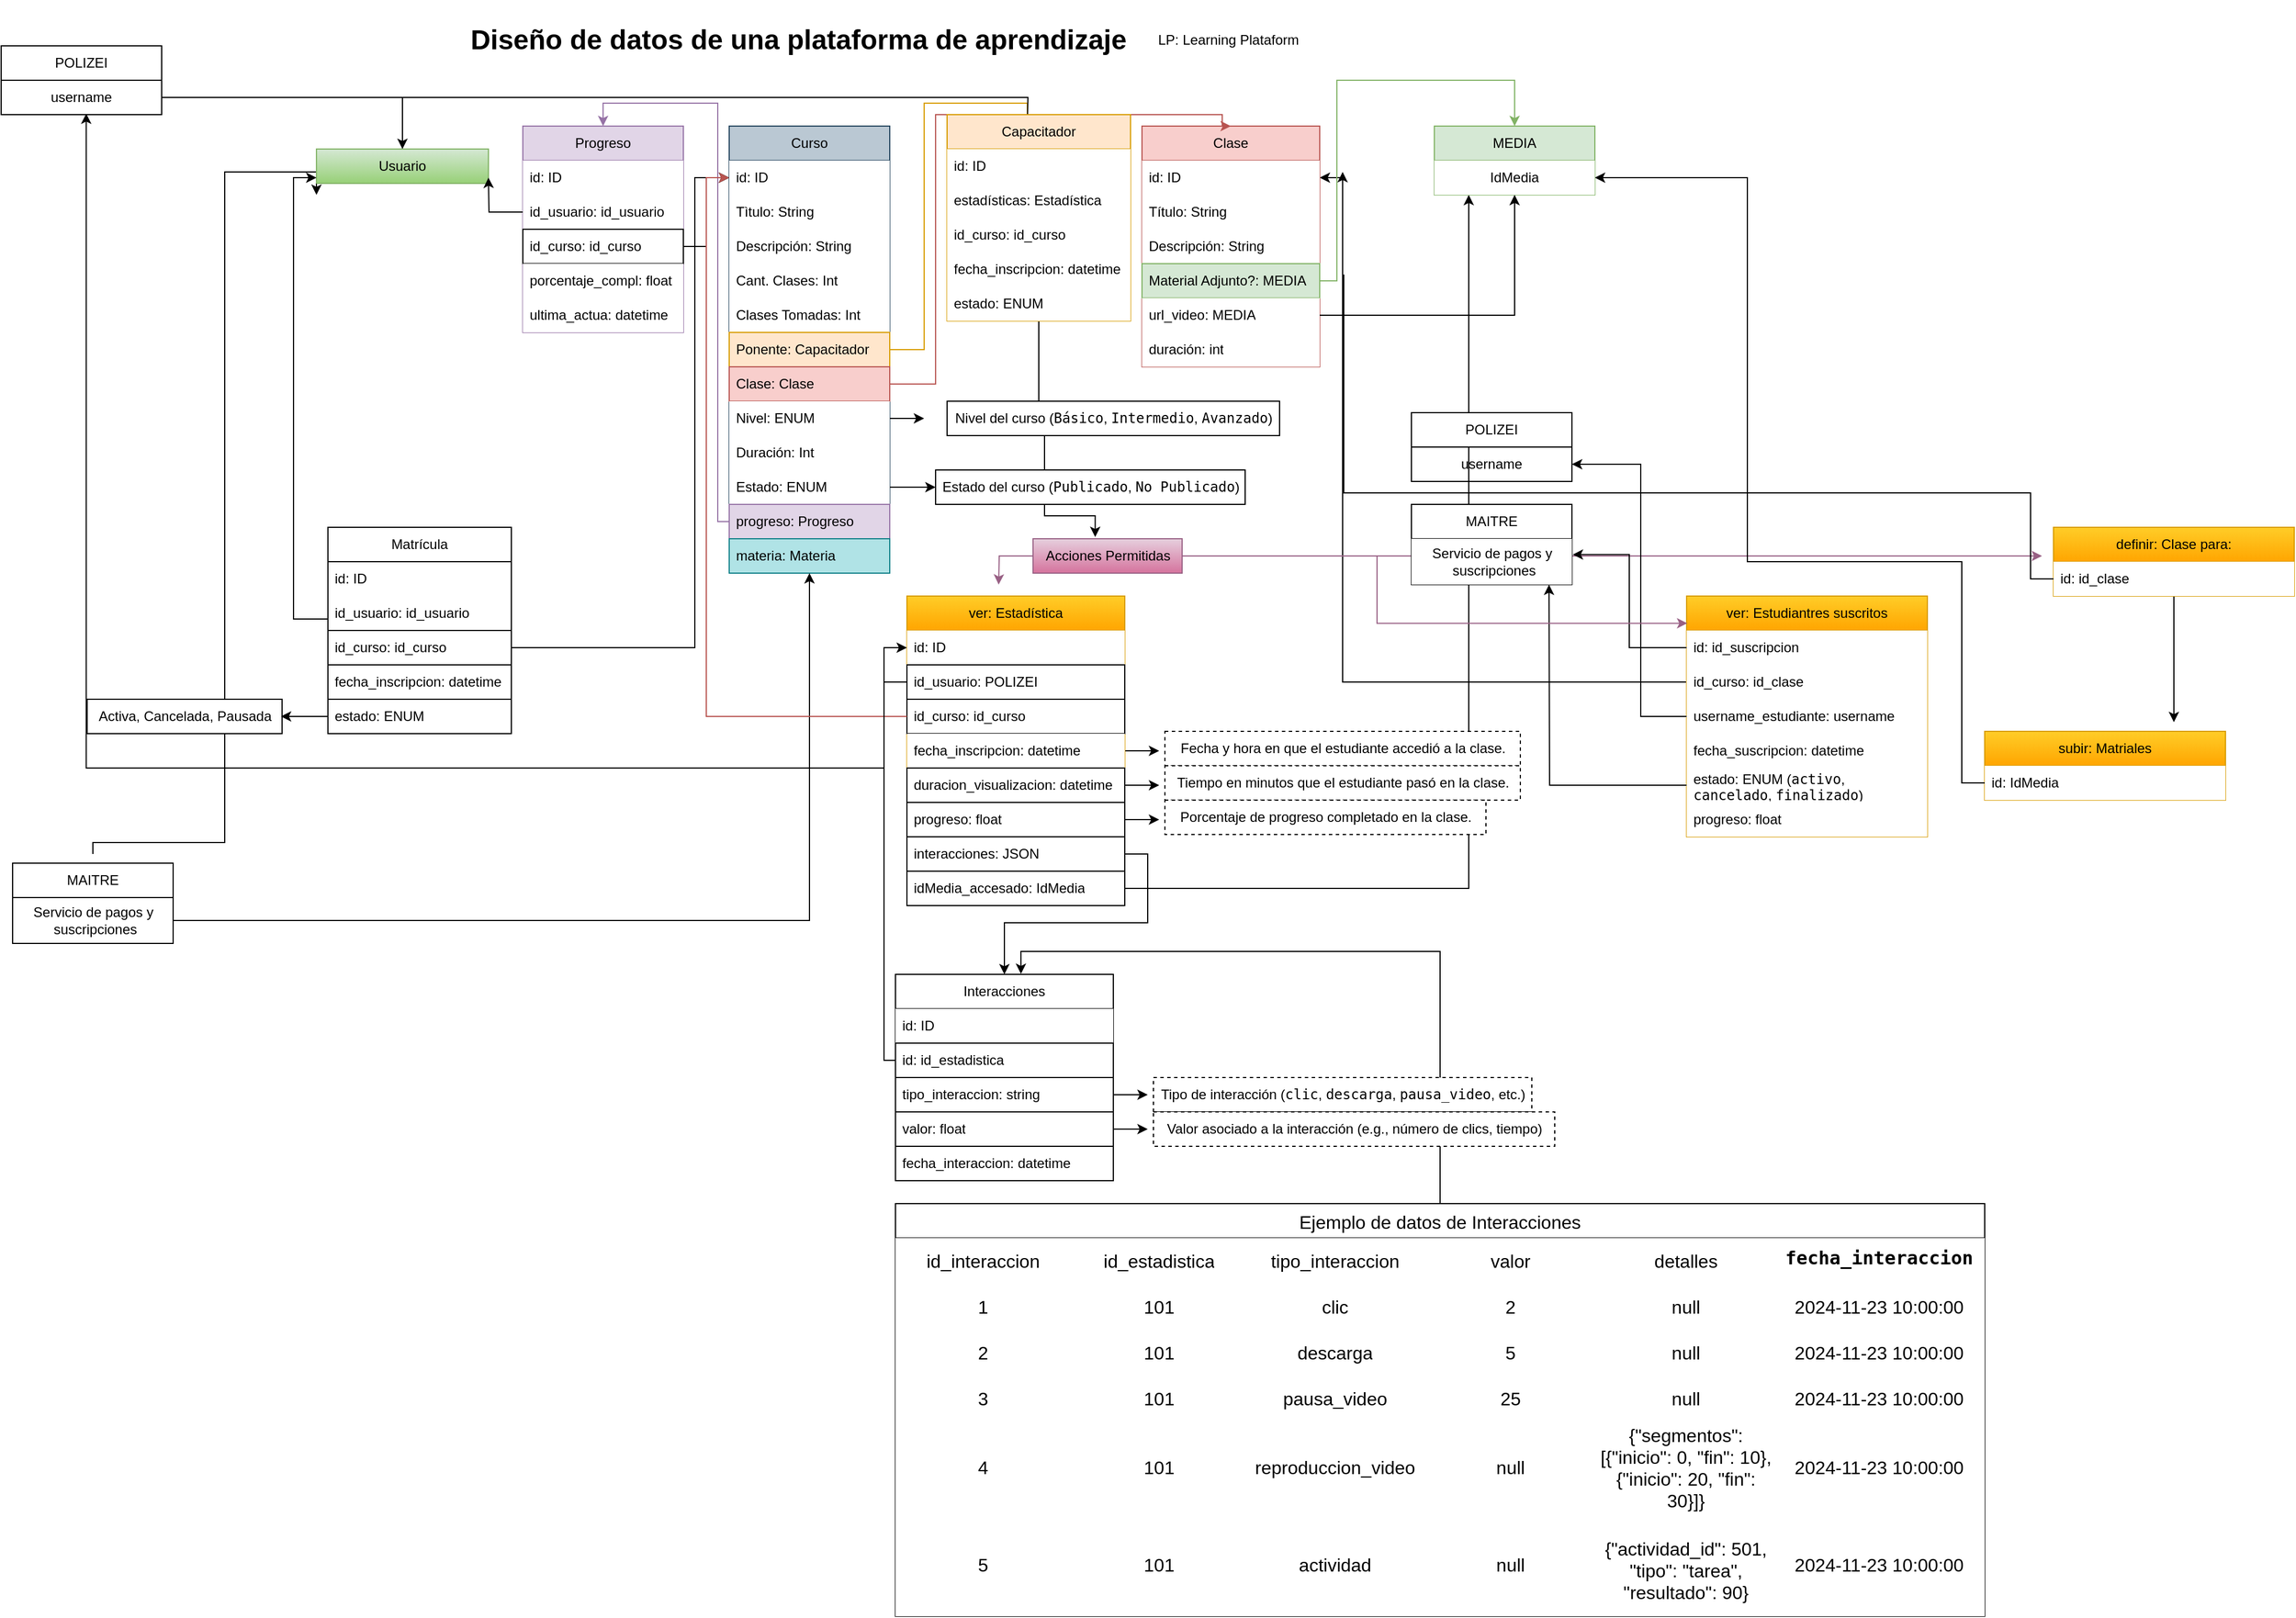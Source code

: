 <mxfile version="24.8.9">
  <diagram name="Página-1" id="BIsnf9ENLGkfcpOaforG">
    <mxGraphModel dx="1687" dy="878" grid="1" gridSize="10" guides="1" tooltips="1" connect="1" arrows="1" fold="1" page="1" pageScale="1" pageWidth="1600" pageHeight="1200" math="0" shadow="0">
      <root>
        <mxCell id="0" />
        <mxCell id="1" parent="0" />
        <mxCell id="GrJkHypobNCPKlKONka_-140" style="edgeStyle=orthogonalEdgeStyle;rounded=0;orthogonalLoop=1;jettySize=auto;html=1;entryX=0.417;entryY=-0.051;entryDx=0;entryDy=0;entryPerimeter=0;" edge="1" parent="1" source="GrJkHypobNCPKlKONka_-20" target="GrJkHypobNCPKlKONka_-103">
          <mxGeometry relative="1" as="geometry">
            <Array as="points">
              <mxPoint x="1085" y="385" />
              <mxPoint x="1090" y="385" />
              <mxPoint x="1090" y="460" />
              <mxPoint x="1134" y="460" />
            </Array>
          </mxGeometry>
        </mxCell>
        <mxCell id="GrJkHypobNCPKlKONka_-141" value="Text" style="edgeLabel;html=1;align=center;verticalAlign=middle;resizable=0;points=[];" vertex="1" connectable="0" parent="GrJkHypobNCPKlKONka_-140">
          <mxGeometry x="0.233" y="-4" relative="1" as="geometry">
            <mxPoint y="-1" as="offset" />
          </mxGeometry>
        </mxCell>
        <mxCell id="GrJkHypobNCPKlKONka_-117" style="edgeStyle=orthogonalEdgeStyle;rounded=0;orthogonalLoop=1;jettySize=auto;html=1;exitX=0;exitY=0.5;exitDx=0;exitDy=0;entryX=1;entryY=0.5;entryDx=0;entryDy=0;" edge="1" parent="1" source="GrJkHypobNCPKlKONka_-110" target="p33vpN1_zn9hiMmlmU8_-10">
          <mxGeometry relative="1" as="geometry">
            <Array as="points">
              <mxPoint x="1350" y="605" />
              <mxPoint x="1350" y="165" />
            </Array>
          </mxGeometry>
        </mxCell>
        <mxCell id="GrJkHypobNCPKlKONka_-102" style="edgeStyle=orthogonalEdgeStyle;rounded=0;orthogonalLoop=1;jettySize=auto;html=1;exitX=0.5;exitY=0;exitDx=0;exitDy=0;entryX=0.576;entryY=-0.002;entryDx=0;entryDy=0;entryPerimeter=0;" edge="1" parent="1" source="GrJkHypobNCPKlKONka_-59" target="GrJkHypobNCPKlKONka_-40">
          <mxGeometry relative="1" as="geometry" />
        </mxCell>
        <mxCell id="GrJkHypobNCPKlKONka_-33" style="edgeStyle=orthogonalEdgeStyle;rounded=0;orthogonalLoop=1;jettySize=auto;html=1;exitX=1;exitY=0.5;exitDx=0;exitDy=0;" edge="1" parent="1" source="GrJkHypobNCPKlKONka_-32" target="abVfpm_DlAJP8ct97AFF-6">
          <mxGeometry relative="1" as="geometry">
            <Array as="points">
              <mxPoint x="1460" y="785" />
            </Array>
          </mxGeometry>
        </mxCell>
        <mxCell id="GrJkHypobNCPKlKONka_-27" style="edgeStyle=orthogonalEdgeStyle;rounded=0;orthogonalLoop=1;jettySize=auto;html=1;exitX=0;exitY=0.5;exitDx=0;exitDy=0;entryX=0.53;entryY=0.969;entryDx=0;entryDy=0;entryPerimeter=0;" edge="1" parent="1" source="GrJkHypobNCPKlKONka_-15" target="GrJkHypobNCPKlKONka_-2">
          <mxGeometry relative="1" as="geometry">
            <mxPoint x="260" y="140" as="targetPoint" />
            <Array as="points">
              <mxPoint x="950" y="605" />
              <mxPoint x="950" y="680" />
              <mxPoint x="254" y="680" />
            </Array>
          </mxGeometry>
        </mxCell>
        <mxCell id="abVfpm_DlAJP8ct97AFF-79" style="edgeStyle=orthogonalEdgeStyle;rounded=0;orthogonalLoop=1;jettySize=auto;html=1;entryX=0;entryY=0.5;entryDx=0;entryDy=0;" parent="1" edge="1">
          <mxGeometry relative="1" as="geometry">
            <Array as="points">
              <mxPoint x="260" y="745" />
              <mxPoint x="375" y="745" />
              <mxPoint x="375" y="160" />
              <mxPoint x="455" y="160" />
            </Array>
            <mxPoint x="260" y="755" as="sourcePoint" />
            <mxPoint x="455" y="180" as="targetPoint" />
          </mxGeometry>
        </mxCell>
        <mxCell id="p33vpN1_zn9hiMmlmU8_-1" value="Curso" style="swimlane;fontStyle=0;childLayout=stackLayout;horizontal=1;startSize=30;horizontalStack=0;resizeParent=1;resizeParentMax=0;resizeLast=0;collapsible=1;marginBottom=0;whiteSpace=wrap;html=1;fillColor=#bac8d3;strokeColor=#23445d;" parent="1" vertex="1">
          <mxGeometry x="815" y="120" width="140" height="390" as="geometry" />
        </mxCell>
        <mxCell id="p33vpN1_zn9hiMmlmU8_-2" value="id: ID" style="text;strokeColor=none;fillColor=default;align=left;verticalAlign=middle;spacingLeft=4;spacingRight=4;overflow=hidden;points=[[0,0.5],[1,0.5]];portConstraint=eastwest;rotatable=0;whiteSpace=wrap;html=1;" parent="p33vpN1_zn9hiMmlmU8_-1" vertex="1">
          <mxGeometry y="30" width="140" height="30" as="geometry" />
        </mxCell>
        <mxCell id="p33vpN1_zn9hiMmlmU8_-3" value="Tìtulo: String&amp;nbsp;" style="text;strokeColor=none;fillColor=default;align=left;verticalAlign=middle;spacingLeft=4;spacingRight=4;overflow=hidden;points=[[0,0.5],[1,0.5]];portConstraint=eastwest;rotatable=0;whiteSpace=wrap;html=1;" parent="p33vpN1_zn9hiMmlmU8_-1" vertex="1">
          <mxGeometry y="60" width="140" height="30" as="geometry" />
        </mxCell>
        <mxCell id="p33vpN1_zn9hiMmlmU8_-4" value="Descripción: String" style="text;strokeColor=none;fillColor=default;align=left;verticalAlign=middle;spacingLeft=4;spacingRight=4;overflow=hidden;points=[[0,0.5],[1,0.5]];portConstraint=eastwest;rotatable=0;whiteSpace=wrap;html=1;" parent="p33vpN1_zn9hiMmlmU8_-1" vertex="1">
          <mxGeometry y="90" width="140" height="30" as="geometry" />
        </mxCell>
        <mxCell id="p33vpN1_zn9hiMmlmU8_-16" value="Cant. Clases: Int" style="text;strokeColor=none;fillColor=default;align=left;verticalAlign=middle;spacingLeft=4;spacingRight=4;overflow=hidden;points=[[0,0.5],[1,0.5]];portConstraint=eastwest;rotatable=0;whiteSpace=wrap;html=1;" parent="p33vpN1_zn9hiMmlmU8_-1" vertex="1">
          <mxGeometry y="120" width="140" height="30" as="geometry" />
        </mxCell>
        <mxCell id="p33vpN1_zn9hiMmlmU8_-17" value="Clases Tomadas: Int" style="text;strokeColor=none;fillColor=default;align=left;verticalAlign=middle;spacingLeft=4;spacingRight=4;overflow=hidden;points=[[0,0.5],[1,0.5]];portConstraint=eastwest;rotatable=0;whiteSpace=wrap;html=1;" parent="p33vpN1_zn9hiMmlmU8_-1" vertex="1">
          <mxGeometry y="150" width="140" height="30" as="geometry" />
        </mxCell>
        <mxCell id="p33vpN1_zn9hiMmlmU8_-18" value="Ponente: Capacitador" style="text;strokeColor=#d79b00;fillColor=#ffe6cc;align=left;verticalAlign=middle;spacingLeft=4;spacingRight=4;overflow=hidden;points=[[0,0.5],[1,0.5]];portConstraint=eastwest;rotatable=0;whiteSpace=wrap;html=1;" parent="p33vpN1_zn9hiMmlmU8_-1" vertex="1">
          <mxGeometry y="180" width="140" height="30" as="geometry" />
        </mxCell>
        <mxCell id="p33vpN1_zn9hiMmlmU8_-19" value="Clase: Clase" style="text;strokeColor=#b85450;fillColor=#f8cecc;align=left;verticalAlign=middle;spacingLeft=4;spacingRight=4;overflow=hidden;points=[[0,0.5],[1,0.5]];portConstraint=eastwest;rotatable=0;whiteSpace=wrap;html=1;" parent="p33vpN1_zn9hiMmlmU8_-1" vertex="1">
          <mxGeometry y="210" width="140" height="30" as="geometry" />
        </mxCell>
        <mxCell id="abVfpm_DlAJP8ct97AFF-18" style="edgeStyle=orthogonalEdgeStyle;rounded=0;orthogonalLoop=1;jettySize=auto;html=1;exitX=1;exitY=0.5;exitDx=0;exitDy=0;" parent="p33vpN1_zn9hiMmlmU8_-1" source="abVfpm_DlAJP8ct97AFF-12" edge="1">
          <mxGeometry relative="1" as="geometry">
            <mxPoint x="170" y="255" as="targetPoint" />
          </mxGeometry>
        </mxCell>
        <mxCell id="abVfpm_DlAJP8ct97AFF-12" value="Nivel: ENUM" style="text;align=left;verticalAlign=middle;spacingLeft=4;spacingRight=4;overflow=hidden;points=[[0,0.5],[1,0.5]];portConstraint=eastwest;rotatable=0;whiteSpace=wrap;html=1;fillColor=default;" parent="p33vpN1_zn9hiMmlmU8_-1" vertex="1">
          <mxGeometry y="240" width="140" height="30" as="geometry" />
        </mxCell>
        <mxCell id="abVfpm_DlAJP8ct97AFF-13" value="Duración: Int" style="text;align=left;verticalAlign=middle;spacingLeft=4;spacingRight=4;overflow=hidden;points=[[0,0.5],[1,0.5]];portConstraint=eastwest;rotatable=0;whiteSpace=wrap;html=1;fillColor=default;" parent="p33vpN1_zn9hiMmlmU8_-1" vertex="1">
          <mxGeometry y="270" width="140" height="30" as="geometry" />
        </mxCell>
        <mxCell id="abVfpm_DlAJP8ct97AFF-14" value="Estado: ENUM" style="text;align=left;verticalAlign=middle;spacingLeft=4;spacingRight=4;overflow=hidden;points=[[0,0.5],[1,0.5]];portConstraint=eastwest;rotatable=0;whiteSpace=wrap;html=1;fillColor=default;" parent="p33vpN1_zn9hiMmlmU8_-1" vertex="1">
          <mxGeometry y="300" width="140" height="30" as="geometry" />
        </mxCell>
        <mxCell id="abVfpm_DlAJP8ct97AFF-32" value="progreso: Progreso" style="text;align=left;verticalAlign=middle;spacingLeft=4;spacingRight=4;overflow=hidden;points=[[0,0.5],[1,0.5]];portConstraint=eastwest;rotatable=0;whiteSpace=wrap;html=1;fillColor=#e1d5e7;strokeColor=#9673a6;" parent="p33vpN1_zn9hiMmlmU8_-1" vertex="1">
          <mxGeometry y="330" width="140" height="30" as="geometry" />
        </mxCell>
        <mxCell id="GrJkHypobNCPKlKONka_-153" value="materia: Materia" style="text;align=left;verticalAlign=middle;spacingLeft=4;spacingRight=4;overflow=hidden;points=[[0,0.5],[1,0.5]];portConstraint=eastwest;rotatable=0;whiteSpace=wrap;html=1;fillColor=#b0e3e6;strokeColor=#0e8088;" vertex="1" parent="p33vpN1_zn9hiMmlmU8_-1">
          <mxGeometry y="360" width="140" height="30" as="geometry" />
        </mxCell>
        <mxCell id="p33vpN1_zn9hiMmlmU8_-9" value="Clase" style="swimlane;fontStyle=0;childLayout=stackLayout;horizontal=1;startSize=30;horizontalStack=0;resizeParent=1;resizeParentMax=0;resizeLast=0;collapsible=1;marginBottom=0;whiteSpace=wrap;html=1;fillColor=#f8cecc;strokeColor=#b85450;" parent="1" vertex="1">
          <mxGeometry x="1175" y="120" width="155" height="210" as="geometry" />
        </mxCell>
        <mxCell id="p33vpN1_zn9hiMmlmU8_-10" value="id: ID" style="text;strokeColor=none;fillColor=default;align=left;verticalAlign=middle;spacingLeft=4;spacingRight=4;overflow=hidden;points=[[0,0.5],[1,0.5]];portConstraint=eastwest;rotatable=0;whiteSpace=wrap;html=1;" parent="p33vpN1_zn9hiMmlmU8_-9" vertex="1">
          <mxGeometry y="30" width="155" height="30" as="geometry" />
        </mxCell>
        <mxCell id="p33vpN1_zn9hiMmlmU8_-11" value="Título: String" style="text;strokeColor=none;fillColor=default;align=left;verticalAlign=middle;spacingLeft=4;spacingRight=4;overflow=hidden;points=[[0,0.5],[1,0.5]];portConstraint=eastwest;rotatable=0;whiteSpace=wrap;html=1;" parent="p33vpN1_zn9hiMmlmU8_-9" vertex="1">
          <mxGeometry y="60" width="155" height="30" as="geometry" />
        </mxCell>
        <mxCell id="p33vpN1_zn9hiMmlmU8_-12" value="Descripción: String" style="text;strokeColor=none;fillColor=default;align=left;verticalAlign=middle;spacingLeft=4;spacingRight=4;overflow=hidden;points=[[0,0.5],[1,0.5]];portConstraint=eastwest;rotatable=0;whiteSpace=wrap;html=1;" parent="p33vpN1_zn9hiMmlmU8_-9" vertex="1">
          <mxGeometry y="90" width="155" height="30" as="geometry" />
        </mxCell>
        <mxCell id="abVfpm_DlAJP8ct97AFF-1" value="Material Adjunto?: MEDIA&amp;nbsp;" style="text;strokeColor=#82b366;fillColor=#d5e8d4;align=left;verticalAlign=middle;spacingLeft=4;spacingRight=4;overflow=hidden;points=[[0,0.5],[1,0.5]];portConstraint=eastwest;rotatable=0;whiteSpace=wrap;html=1;" parent="p33vpN1_zn9hiMmlmU8_-9" vertex="1">
          <mxGeometry y="120" width="155" height="30" as="geometry" />
        </mxCell>
        <mxCell id="abVfpm_DlAJP8ct97AFF-23" value="url_video: MEDIA" style="text;align=left;verticalAlign=middle;spacingLeft=4;spacingRight=4;overflow=hidden;points=[[0,0.5],[1,0.5]];portConstraint=eastwest;rotatable=0;whiteSpace=wrap;html=1;fillColor=default;" parent="p33vpN1_zn9hiMmlmU8_-9" vertex="1">
          <mxGeometry y="150" width="155" height="30" as="geometry" />
        </mxCell>
        <mxCell id="abVfpm_DlAJP8ct97AFF-24" value="duración: int" style="text;align=left;verticalAlign=middle;spacingLeft=4;spacingRight=4;overflow=hidden;points=[[0,0.5],[1,0.5]];portConstraint=eastwest;rotatable=0;whiteSpace=wrap;html=1;fillColor=default;" parent="p33vpN1_zn9hiMmlmU8_-9" vertex="1">
          <mxGeometry y="180" width="155" height="30" as="geometry" />
        </mxCell>
        <mxCell id="p33vpN1_zn9hiMmlmU8_-20" style="edgeStyle=orthogonalEdgeStyle;rounded=0;orthogonalLoop=1;jettySize=auto;html=1;exitX=1;exitY=0.5;exitDx=0;exitDy=0;entryX=0.5;entryY=0;entryDx=0;entryDy=0;fillColor=#ffe6cc;strokeColor=#d79b00;" parent="1" source="p33vpN1_zn9hiMmlmU8_-18" edge="1">
          <mxGeometry relative="1" as="geometry">
            <Array as="points">
              <mxPoint x="985" y="315" />
              <mxPoint x="985" y="100" />
              <mxPoint x="1075" y="100" />
            </Array>
            <mxPoint x="1075" y="120" as="targetPoint" />
          </mxGeometry>
        </mxCell>
        <mxCell id="p33vpN1_zn9hiMmlmU8_-21" style="edgeStyle=orthogonalEdgeStyle;rounded=0;orthogonalLoop=1;jettySize=auto;html=1;exitX=1;exitY=0.5;exitDx=0;exitDy=0;entryX=0.5;entryY=0;entryDx=0;entryDy=0;fillColor=#f8cecc;strokeColor=#b85450;" parent="1" source="p33vpN1_zn9hiMmlmU8_-19" target="p33vpN1_zn9hiMmlmU8_-9" edge="1">
          <mxGeometry relative="1" as="geometry">
            <Array as="points">
              <mxPoint x="995" y="345" />
              <mxPoint x="995" y="110" />
              <mxPoint x="1245" y="110" />
            </Array>
          </mxGeometry>
        </mxCell>
        <mxCell id="abVfpm_DlAJP8ct97AFF-2" value="&lt;h1&gt;&lt;b&gt;Diseño de datos de una plataforma de aprendizaje&lt;/b&gt;&lt;/h1&gt;" style="text;html=1;align=center;verticalAlign=middle;resizable=0;points=[];autosize=1;strokeColor=none;fillColor=none;" parent="1" vertex="1">
          <mxGeometry x="575" y="10" width="600" height="70" as="geometry" />
        </mxCell>
        <mxCell id="abVfpm_DlAJP8ct97AFF-5" value="MEDIA" style="swimlane;fontStyle=0;childLayout=stackLayout;horizontal=1;startSize=30;horizontalStack=0;resizeParent=1;resizeParentMax=0;resizeLast=0;collapsible=1;marginBottom=0;whiteSpace=wrap;html=1;fillColor=#d5e8d4;strokeColor=#82b366;" parent="1" vertex="1">
          <mxGeometry x="1430" y="120" width="140" height="60" as="geometry" />
        </mxCell>
        <mxCell id="abVfpm_DlAJP8ct97AFF-6" value="IdMedia" style="text;strokeColor=none;fillColor=default;align=center;verticalAlign=middle;spacingLeft=4;spacingRight=4;overflow=hidden;points=[[0,0.5],[1,0.5]];portConstraint=eastwest;rotatable=0;whiteSpace=wrap;html=1;" parent="abVfpm_DlAJP8ct97AFF-5" vertex="1">
          <mxGeometry y="30" width="140" height="30" as="geometry" />
        </mxCell>
        <mxCell id="abVfpm_DlAJP8ct97AFF-10" style="edgeStyle=orthogonalEdgeStyle;rounded=0;orthogonalLoop=1;jettySize=auto;html=1;exitX=1;exitY=0.5;exitDx=0;exitDy=0;entryX=0.5;entryY=0;entryDx=0;entryDy=0;fillColor=#d5e8d4;strokeColor=#82b366;" parent="1" source="abVfpm_DlAJP8ct97AFF-1" target="abVfpm_DlAJP8ct97AFF-5" edge="1">
          <mxGeometry relative="1" as="geometry">
            <mxPoint x="1395" y="100" as="targetPoint" />
            <Array as="points">
              <mxPoint x="1345" y="255" />
              <mxPoint x="1345" y="80" />
              <mxPoint x="1500" y="80" />
            </Array>
          </mxGeometry>
        </mxCell>
        <mxCell id="abVfpm_DlAJP8ct97AFF-19" value="Estado del curso (&lt;font face=&quot;monospace&quot;&gt;Publicado&lt;/font&gt;, &lt;code&gt;No Publicado&lt;/code&gt;)" style="text;html=1;align=center;verticalAlign=middle;resizable=0;points=[];autosize=1;strokeColor=default;fillColor=default;" parent="1" vertex="1">
          <mxGeometry x="995" y="420" width="270" height="30" as="geometry" />
        </mxCell>
        <mxCell id="abVfpm_DlAJP8ct97AFF-21" style="edgeStyle=orthogonalEdgeStyle;rounded=0;orthogonalLoop=1;jettySize=auto;html=1;exitX=1;exitY=0.5;exitDx=0;exitDy=0;" parent="1" source="abVfpm_DlAJP8ct97AFF-14" target="abVfpm_DlAJP8ct97AFF-19" edge="1">
          <mxGeometry relative="1" as="geometry" />
        </mxCell>
        <mxCell id="abVfpm_DlAJP8ct97AFF-22" value="Nivel del curso (&lt;font face=&quot;monospace&quot;&gt;Básico&lt;/font&gt;, &lt;code&gt;Intermedio&lt;/code&gt;, &lt;code&gt;Avanzado&lt;/code&gt;)" style="text;html=1;align=center;verticalAlign=middle;resizable=0;points=[];autosize=1;strokeColor=default;fillColor=default;" parent="1" vertex="1">
          <mxGeometry x="1005" y="360" width="290" height="30" as="geometry" />
        </mxCell>
        <mxCell id="abVfpm_DlAJP8ct97AFF-25" value="Progreso" style="swimlane;fontStyle=0;childLayout=stackLayout;horizontal=1;startSize=30;horizontalStack=0;resizeParent=1;resizeParentMax=0;resizeLast=0;collapsible=1;marginBottom=0;whiteSpace=wrap;html=1;fillColor=#e1d5e7;strokeColor=#9673a6;" parent="1" vertex="1">
          <mxGeometry x="635" y="120" width="140" height="180" as="geometry" />
        </mxCell>
        <mxCell id="abVfpm_DlAJP8ct97AFF-26" value="id: ID" style="text;strokeColor=none;fillColor=default;align=left;verticalAlign=middle;spacingLeft=4;spacingRight=4;overflow=hidden;points=[[0,0.5],[1,0.5]];portConstraint=eastwest;rotatable=0;whiteSpace=wrap;html=1;" parent="abVfpm_DlAJP8ct97AFF-25" vertex="1">
          <mxGeometry y="30" width="140" height="30" as="geometry" />
        </mxCell>
        <mxCell id="abVfpm_DlAJP8ct97AFF-27" value="id_usuario: id_usuario" style="text;strokeColor=none;fillColor=default;align=left;verticalAlign=middle;spacingLeft=4;spacingRight=4;overflow=hidden;points=[[0,0.5],[1,0.5]];portConstraint=eastwest;rotatable=0;whiteSpace=wrap;html=1;" parent="abVfpm_DlAJP8ct97AFF-25" vertex="1">
          <mxGeometry y="60" width="140" height="30" as="geometry" />
        </mxCell>
        <mxCell id="abVfpm_DlAJP8ct97AFF-28" value="id_curso: id_curso" style="text;strokeColor=default;fillColor=default;align=left;verticalAlign=middle;spacingLeft=4;spacingRight=4;overflow=hidden;points=[[0,0.5],[1,0.5]];portConstraint=eastwest;rotatable=0;whiteSpace=wrap;html=1;" parent="abVfpm_DlAJP8ct97AFF-25" vertex="1">
          <mxGeometry y="90" width="140" height="30" as="geometry" />
        </mxCell>
        <mxCell id="abVfpm_DlAJP8ct97AFF-34" value="porcentaje_compl: float" style="text;strokeColor=none;fillColor=default;align=left;verticalAlign=middle;spacingLeft=4;spacingRight=4;overflow=hidden;points=[[0,0.5],[1,0.5]];portConstraint=eastwest;rotatable=0;whiteSpace=wrap;html=1;" parent="abVfpm_DlAJP8ct97AFF-25" vertex="1">
          <mxGeometry y="120" width="140" height="30" as="geometry" />
        </mxCell>
        <mxCell id="abVfpm_DlAJP8ct97AFF-35" value="ultima_actua: datetime" style="text;strokeColor=none;fillColor=default;align=left;verticalAlign=middle;spacingLeft=4;spacingRight=4;overflow=hidden;points=[[0,0.5],[1,0.5]];portConstraint=eastwest;rotatable=0;whiteSpace=wrap;html=1;" parent="abVfpm_DlAJP8ct97AFF-25" vertex="1">
          <mxGeometry y="150" width="140" height="30" as="geometry" />
        </mxCell>
        <mxCell id="abVfpm_DlAJP8ct97AFF-31" style="edgeStyle=orthogonalEdgeStyle;rounded=0;orthogonalLoop=1;jettySize=auto;html=1;exitX=1;exitY=0.5;exitDx=0;exitDy=0;entryX=0;entryY=0.5;entryDx=0;entryDy=0;" parent="1" source="abVfpm_DlAJP8ct97AFF-28" target="p33vpN1_zn9hiMmlmU8_-2" edge="1">
          <mxGeometry relative="1" as="geometry" />
        </mxCell>
        <mxCell id="abVfpm_DlAJP8ct97AFF-33" style="edgeStyle=orthogonalEdgeStyle;rounded=0;orthogonalLoop=1;jettySize=auto;html=1;exitX=0;exitY=0.5;exitDx=0;exitDy=0;entryX=0.5;entryY=0;entryDx=0;entryDy=0;fillColor=#e1d5e7;strokeColor=#9673a6;" parent="1" source="abVfpm_DlAJP8ct97AFF-32" target="abVfpm_DlAJP8ct97AFF-25" edge="1">
          <mxGeometry relative="1" as="geometry">
            <Array as="points">
              <mxPoint x="805" y="465" />
              <mxPoint x="805" y="100" />
              <mxPoint x="705" y="100" />
            </Array>
          </mxGeometry>
        </mxCell>
        <mxCell id="abVfpm_DlAJP8ct97AFF-36" value="Usuario" style="swimlane;fontStyle=0;childLayout=stackLayout;horizontal=1;startSize=30;horizontalStack=0;resizeParent=1;resizeParentMax=0;resizeLast=0;collapsible=1;marginBottom=0;whiteSpace=wrap;html=1;fillColor=#d5e8d4;gradientColor=#97d077;strokeColor=#82b366;" parent="1" vertex="1">
          <mxGeometry x="455" y="140" width="150" height="30" as="geometry" />
        </mxCell>
        <mxCell id="abVfpm_DlAJP8ct97AFF-49" style="edgeStyle=orthogonalEdgeStyle;rounded=0;orthogonalLoop=1;jettySize=auto;html=1;exitX=0;exitY=0.5;exitDx=0;exitDy=0;entryX=1;entryY=0.5;entryDx=0;entryDy=0;" parent="1" source="abVfpm_DlAJP8ct97AFF-27" edge="1">
          <mxGeometry relative="1" as="geometry">
            <mxPoint x="605" y="165" as="targetPoint" />
          </mxGeometry>
        </mxCell>
        <mxCell id="abVfpm_DlAJP8ct97AFF-50" value="Matrícula" style="swimlane;fontStyle=0;childLayout=stackLayout;horizontal=1;startSize=30;horizontalStack=0;resizeParent=1;resizeParentMax=0;resizeLast=0;collapsible=1;marginBottom=0;whiteSpace=wrap;html=1;" parent="1" vertex="1">
          <mxGeometry x="465" y="470" width="160" height="180" as="geometry" />
        </mxCell>
        <mxCell id="abVfpm_DlAJP8ct97AFF-51" value="id: ID" style="text;strokeColor=none;fillColor=none;align=left;verticalAlign=middle;spacingLeft=4;spacingRight=4;overflow=hidden;points=[[0,0.5],[1,0.5]];portConstraint=eastwest;rotatable=0;whiteSpace=wrap;html=1;" parent="abVfpm_DlAJP8ct97AFF-50" vertex="1">
          <mxGeometry y="30" width="160" height="30" as="geometry" />
        </mxCell>
        <mxCell id="abVfpm_DlAJP8ct97AFF-52" value="id_usuario: id_usuario" style="text;strokeColor=none;fillColor=none;align=left;verticalAlign=middle;spacingLeft=4;spacingRight=4;overflow=hidden;points=[[0,0.5],[1,0.5]];portConstraint=eastwest;rotatable=0;whiteSpace=wrap;html=1;" parent="abVfpm_DlAJP8ct97AFF-50" vertex="1">
          <mxGeometry y="60" width="160" height="30" as="geometry" />
        </mxCell>
        <mxCell id="abVfpm_DlAJP8ct97AFF-53" value="id_curso: id_curso" style="text;strokeColor=default;fillColor=none;align=left;verticalAlign=middle;spacingLeft=4;spacingRight=4;overflow=hidden;points=[[0,0.5],[1,0.5]];portConstraint=eastwest;rotatable=0;whiteSpace=wrap;html=1;" parent="abVfpm_DlAJP8ct97AFF-50" vertex="1">
          <mxGeometry y="90" width="160" height="30" as="geometry" />
        </mxCell>
        <mxCell id="abVfpm_DlAJP8ct97AFF-54" value="fecha_inscripcion: datetime" style="text;strokeColor=none;fillColor=none;align=left;verticalAlign=middle;spacingLeft=4;spacingRight=4;overflow=hidden;points=[[0,0.5],[1,0.5]];portConstraint=eastwest;rotatable=0;whiteSpace=wrap;html=1;" parent="abVfpm_DlAJP8ct97AFF-50" vertex="1">
          <mxGeometry y="120" width="160" height="30" as="geometry" />
        </mxCell>
        <mxCell id="abVfpm_DlAJP8ct97AFF-55" value="estado: ENUM" style="text;strokeColor=default;fillColor=none;align=left;verticalAlign=middle;spacingLeft=4;spacingRight=4;overflow=hidden;points=[[0,0.5],[1,0.5]];portConstraint=eastwest;rotatable=0;whiteSpace=wrap;html=1;" parent="abVfpm_DlAJP8ct97AFF-50" vertex="1">
          <mxGeometry y="150" width="160" height="30" as="geometry" />
        </mxCell>
        <mxCell id="abVfpm_DlAJP8ct97AFF-59" style="edgeStyle=orthogonalEdgeStyle;rounded=0;orthogonalLoop=1;jettySize=auto;html=1;exitX=0;exitY=0.5;exitDx=0;exitDy=0;entryX=0;entryY=0.5;entryDx=0;entryDy=0;" parent="1" source="abVfpm_DlAJP8ct97AFF-51" edge="1">
          <mxGeometry relative="1" as="geometry">
            <Array as="points">
              <mxPoint x="465" y="550" />
              <mxPoint x="435" y="550" />
              <mxPoint x="435" y="165" />
            </Array>
            <mxPoint x="455" y="165" as="targetPoint" />
          </mxGeometry>
        </mxCell>
        <mxCell id="abVfpm_DlAJP8ct97AFF-62" style="edgeStyle=orthogonalEdgeStyle;rounded=0;orthogonalLoop=1;jettySize=auto;html=1;entryX=0;entryY=0.5;entryDx=0;entryDy=0;" parent="1" source="abVfpm_DlAJP8ct97AFF-53" target="p33vpN1_zn9hiMmlmU8_-2" edge="1">
          <mxGeometry relative="1" as="geometry">
            <Array as="points">
              <mxPoint x="785" y="575" />
              <mxPoint x="785" y="165" />
            </Array>
          </mxGeometry>
        </mxCell>
        <mxCell id="abVfpm_DlAJP8ct97AFF-63" value="Activa, Cancelada, Pausada" style="text;html=1;align=center;verticalAlign=middle;resizable=0;points=[];autosize=1;strokeColor=default;fillColor=default;gradientColor=none;" parent="1" vertex="1">
          <mxGeometry x="255" y="620" width="170" height="30" as="geometry" />
        </mxCell>
        <mxCell id="abVfpm_DlAJP8ct97AFF-65" style="edgeStyle=orthogonalEdgeStyle;rounded=0;orthogonalLoop=1;jettySize=auto;html=1;exitX=0;exitY=0.5;exitDx=0;exitDy=0;entryX=0.994;entryY=0.5;entryDx=0;entryDy=0;entryPerimeter=0;" parent="1" source="abVfpm_DlAJP8ct97AFF-55" target="abVfpm_DlAJP8ct97AFF-63" edge="1">
          <mxGeometry relative="1" as="geometry" />
        </mxCell>
        <mxCell id="GrJkHypobNCPKlKONka_-1" value="POLIZEI" style="swimlane;fontStyle=0;childLayout=stackLayout;horizontal=1;startSize=30;horizontalStack=0;resizeParent=1;resizeParentMax=0;resizeLast=0;collapsible=1;marginBottom=0;whiteSpace=wrap;html=1;" vertex="1" parent="1">
          <mxGeometry x="180" y="50" width="140" height="60" as="geometry" />
        </mxCell>
        <mxCell id="GrJkHypobNCPKlKONka_-2" value="username" style="text;strokeColor=none;fillColor=none;align=center;verticalAlign=middle;spacingLeft=4;spacingRight=4;overflow=hidden;points=[[0,0.5],[1,0.5]];portConstraint=eastwest;rotatable=0;whiteSpace=wrap;html=1;" vertex="1" parent="GrJkHypobNCPKlKONka_-1">
          <mxGeometry y="30" width="140" height="30" as="geometry" />
        </mxCell>
        <mxCell id="GrJkHypobNCPKlKONka_-6" value="LP: Learning Plataform" style="text;html=1;align=center;verticalAlign=middle;resizable=0;points=[];autosize=1;strokeColor=none;fillColor=none;" vertex="1" parent="1">
          <mxGeometry x="1175" y="30" width="150" height="30" as="geometry" />
        </mxCell>
        <mxCell id="GrJkHypobNCPKlKONka_-7" style="edgeStyle=orthogonalEdgeStyle;rounded=0;orthogonalLoop=1;jettySize=auto;html=1;exitX=1;exitY=0.5;exitDx=0;exitDy=0;entryX=0.5;entryY=0;entryDx=0;entryDy=0;" edge="1" parent="1" source="GrJkHypobNCPKlKONka_-2" target="abVfpm_DlAJP8ct97AFF-36">
          <mxGeometry relative="1" as="geometry" />
        </mxCell>
        <mxCell id="GrJkHypobNCPKlKONka_-8" style="edgeStyle=orthogonalEdgeStyle;rounded=0;orthogonalLoop=1;jettySize=auto;html=1;exitX=1;exitY=0.5;exitDx=0;exitDy=0;entryX=0.5;entryY=0;entryDx=0;entryDy=0;" edge="1" parent="1" source="GrJkHypobNCPKlKONka_-2">
          <mxGeometry relative="1" as="geometry">
            <mxPoint x="1075" y="120" as="targetPoint" />
          </mxGeometry>
        </mxCell>
        <mxCell id="GrJkHypobNCPKlKONka_-9" value="MAITRE" style="swimlane;fontStyle=0;childLayout=stackLayout;horizontal=1;startSize=30;horizontalStack=0;resizeParent=1;resizeParentMax=0;resizeLast=0;collapsible=1;marginBottom=0;whiteSpace=wrap;html=1;" vertex="1" parent="1">
          <mxGeometry x="190" y="763" width="140" height="70" as="geometry" />
        </mxCell>
        <mxCell id="GrJkHypobNCPKlKONka_-11" value="Servicio de pagos y&lt;div&gt;&amp;nbsp;suscripciones&lt;/div&gt;" style="text;html=1;align=center;verticalAlign=middle;resizable=0;points=[];autosize=1;strokeColor=none;fillColor=none;" vertex="1" parent="GrJkHypobNCPKlKONka_-9">
          <mxGeometry y="30" width="140" height="40" as="geometry" />
        </mxCell>
        <mxCell id="GrJkHypobNCPKlKONka_-12" style="edgeStyle=orthogonalEdgeStyle;rounded=0;orthogonalLoop=1;jettySize=auto;html=1;entryX=0.5;entryY=1;entryDx=0;entryDy=0;" edge="1" parent="1" source="GrJkHypobNCPKlKONka_-11" target="p33vpN1_zn9hiMmlmU8_-1">
          <mxGeometry relative="1" as="geometry" />
        </mxCell>
        <mxCell id="GrJkHypobNCPKlKONka_-34" style="edgeStyle=orthogonalEdgeStyle;rounded=0;orthogonalLoop=1;jettySize=auto;html=1;exitX=1;exitY=0.5;exitDx=0;exitDy=0;" edge="1" parent="1" source="GrJkHypobNCPKlKONka_-13">
          <mxGeometry relative="1" as="geometry">
            <mxPoint x="1190" y="665.529" as="targetPoint" />
          </mxGeometry>
        </mxCell>
        <mxCell id="GrJkHypobNCPKlKONka_-13" value="ver: Estadística" style="swimlane;fontStyle=0;childLayout=stackLayout;horizontal=1;startSize=30;horizontalStack=0;resizeParent=1;resizeParentMax=0;resizeLast=0;collapsible=1;marginBottom=0;whiteSpace=wrap;html=1;align=center;fillColor=#ffcd28;gradientColor=#ffa500;strokeColor=#d79b00;" vertex="1" parent="1">
          <mxGeometry x="970" y="530" width="190" height="270" as="geometry" />
        </mxCell>
        <mxCell id="GrJkHypobNCPKlKONka_-14" value="id: ID" style="text;strokeColor=none;fillColor=default;align=left;verticalAlign=middle;spacingLeft=4;spacingRight=4;overflow=hidden;points=[[0,0.5],[1,0.5]];portConstraint=eastwest;rotatable=0;whiteSpace=wrap;html=1;" vertex="1" parent="GrJkHypobNCPKlKONka_-13">
          <mxGeometry y="30" width="190" height="30" as="geometry" />
        </mxCell>
        <mxCell id="GrJkHypobNCPKlKONka_-15" value="id_usuario: POLIZEI" style="text;strokeColor=default;fillColor=default;align=left;verticalAlign=middle;spacingLeft=4;spacingRight=4;overflow=hidden;points=[[0,0.5],[1,0.5]];portConstraint=eastwest;rotatable=0;whiteSpace=wrap;html=1;" vertex="1" parent="GrJkHypobNCPKlKONka_-13">
          <mxGeometry y="60" width="190" height="30" as="geometry" />
        </mxCell>
        <mxCell id="GrJkHypobNCPKlKONka_-16" value="id_curso: id_curso" style="text;strokeColor=default;fillColor=default;align=left;verticalAlign=middle;spacingLeft=4;spacingRight=4;overflow=hidden;points=[[0,0.5],[1,0.5]];portConstraint=eastwest;rotatable=0;whiteSpace=wrap;html=1;" vertex="1" parent="GrJkHypobNCPKlKONka_-13">
          <mxGeometry y="90" width="190" height="30" as="geometry" />
        </mxCell>
        <mxCell id="GrJkHypobNCPKlKONka_-17" value="fecha_inscripcion: datetime" style="text;strokeColor=none;fillColor=default;align=left;verticalAlign=middle;spacingLeft=4;spacingRight=4;overflow=hidden;points=[[0,0.5],[1,0.5]];portConstraint=eastwest;rotatable=0;whiteSpace=wrap;html=1;" vertex="1" parent="GrJkHypobNCPKlKONka_-13">
          <mxGeometry y="120" width="190" height="30" as="geometry" />
        </mxCell>
        <mxCell id="GrJkHypobNCPKlKONka_-37" style="edgeStyle=orthogonalEdgeStyle;rounded=0;orthogonalLoop=1;jettySize=auto;html=1;exitX=1;exitY=0.5;exitDx=0;exitDy=0;" edge="1" parent="GrJkHypobNCPKlKONka_-13" source="GrJkHypobNCPKlKONka_-18">
          <mxGeometry relative="1" as="geometry">
            <mxPoint x="220" y="164.941" as="targetPoint" />
          </mxGeometry>
        </mxCell>
        <mxCell id="GrJkHypobNCPKlKONka_-18" value="duracion_visualizacion: datetime" style="text;strokeColor=default;fillColor=default;align=left;verticalAlign=middle;spacingLeft=4;spacingRight=4;overflow=hidden;points=[[0,0.5],[1,0.5]];portConstraint=eastwest;rotatable=0;whiteSpace=wrap;html=1;" vertex="1" parent="GrJkHypobNCPKlKONka_-13">
          <mxGeometry y="150" width="190" height="30" as="geometry" />
        </mxCell>
        <mxCell id="GrJkHypobNCPKlKONka_-39" style="edgeStyle=orthogonalEdgeStyle;rounded=0;orthogonalLoop=1;jettySize=auto;html=1;exitX=1;exitY=0.5;exitDx=0;exitDy=0;" edge="1" parent="GrJkHypobNCPKlKONka_-13" source="GrJkHypobNCPKlKONka_-30">
          <mxGeometry relative="1" as="geometry">
            <mxPoint x="220" y="195.529" as="targetPoint" />
          </mxGeometry>
        </mxCell>
        <mxCell id="GrJkHypobNCPKlKONka_-30" value="progreso: float" style="text;strokeColor=default;fillColor=default;align=left;verticalAlign=middle;spacingLeft=4;spacingRight=4;overflow=hidden;points=[[0,0.5],[1,0.5]];portConstraint=eastwest;rotatable=0;whiteSpace=wrap;html=1;" vertex="1" parent="GrJkHypobNCPKlKONka_-13">
          <mxGeometry y="180" width="190" height="30" as="geometry" />
        </mxCell>
        <mxCell id="GrJkHypobNCPKlKONka_-31" value="interacciones: JSON" style="text;strokeColor=default;fillColor=default;align=left;verticalAlign=middle;spacingLeft=4;spacingRight=4;overflow=hidden;points=[[0,0.5],[1,0.5]];portConstraint=eastwest;rotatable=0;whiteSpace=wrap;html=1;" vertex="1" parent="GrJkHypobNCPKlKONka_-13">
          <mxGeometry y="210" width="190" height="30" as="geometry" />
        </mxCell>
        <mxCell id="GrJkHypobNCPKlKONka_-32" value="idMedia_accesado: IdMedia" style="text;strokeColor=default;fillColor=default;align=left;verticalAlign=middle;spacingLeft=4;spacingRight=4;overflow=hidden;points=[[0,0.5],[1,0.5]];portConstraint=eastwest;rotatable=0;whiteSpace=wrap;html=1;" vertex="1" parent="GrJkHypobNCPKlKONka_-13">
          <mxGeometry y="240" width="190" height="30" as="geometry" />
        </mxCell>
        <mxCell id="GrJkHypobNCPKlKONka_-20" value="Capacitador" style="swimlane;fontStyle=0;childLayout=stackLayout;horizontal=1;startSize=30;horizontalStack=0;resizeParent=1;resizeParentMax=0;resizeLast=0;collapsible=1;marginBottom=0;whiteSpace=wrap;html=1;fillColor=#ffe6cc;strokeColor=#d79b00;" vertex="1" parent="1">
          <mxGeometry x="1005" y="110" width="160" height="180" as="geometry" />
        </mxCell>
        <mxCell id="GrJkHypobNCPKlKONka_-21" value="id: ID" style="text;strokeColor=none;fillColor=default;align=left;verticalAlign=middle;spacingLeft=4;spacingRight=4;overflow=hidden;points=[[0,0.5],[1,0.5]];portConstraint=eastwest;rotatable=0;whiteSpace=wrap;html=1;" vertex="1" parent="GrJkHypobNCPKlKONka_-20">
          <mxGeometry y="30" width="160" height="30" as="geometry" />
        </mxCell>
        <mxCell id="GrJkHypobNCPKlKONka_-22" value="estadísticas: Estadística" style="text;strokeColor=none;fillColor=default;align=left;verticalAlign=middle;spacingLeft=4;spacingRight=4;overflow=hidden;points=[[0,0.5],[1,0.5]];portConstraint=eastwest;rotatable=0;whiteSpace=wrap;html=1;" vertex="1" parent="GrJkHypobNCPKlKONka_-20">
          <mxGeometry y="60" width="160" height="30" as="geometry" />
        </mxCell>
        <mxCell id="GrJkHypobNCPKlKONka_-23" value="id_curso: id_curso" style="text;strokeColor=none;fillColor=default;align=left;verticalAlign=middle;spacingLeft=4;spacingRight=4;overflow=hidden;points=[[0,0.5],[1,0.5]];portConstraint=eastwest;rotatable=0;whiteSpace=wrap;html=1;" vertex="1" parent="GrJkHypobNCPKlKONka_-20">
          <mxGeometry y="90" width="160" height="30" as="geometry" />
        </mxCell>
        <mxCell id="GrJkHypobNCPKlKONka_-24" value="fecha_inscripcion: datetime" style="text;strokeColor=none;fillColor=default;align=left;verticalAlign=middle;spacingLeft=4;spacingRight=4;overflow=hidden;points=[[0,0.5],[1,0.5]];portConstraint=eastwest;rotatable=0;whiteSpace=wrap;html=1;" vertex="1" parent="GrJkHypobNCPKlKONka_-20">
          <mxGeometry y="120" width="160" height="30" as="geometry" />
        </mxCell>
        <mxCell id="GrJkHypobNCPKlKONka_-25" value="estado: ENUM" style="text;strokeColor=none;fillColor=default;align=left;verticalAlign=middle;spacingLeft=4;spacingRight=4;overflow=hidden;points=[[0,0.5],[1,0.5]];portConstraint=eastwest;rotatable=0;whiteSpace=wrap;html=1;" vertex="1" parent="GrJkHypobNCPKlKONka_-20">
          <mxGeometry y="150" width="160" height="30" as="geometry" />
        </mxCell>
        <mxCell id="GrJkHypobNCPKlKONka_-28" style="edgeStyle=orthogonalEdgeStyle;rounded=0;orthogonalLoop=1;jettySize=auto;html=1;exitX=0;exitY=0.5;exitDx=0;exitDy=0;entryX=0;entryY=0.5;entryDx=0;entryDy=0;fillColor=#f8cecc;strokeColor=#b85450;" edge="1" parent="1" source="GrJkHypobNCPKlKONka_-16" target="p33vpN1_zn9hiMmlmU8_-2">
          <mxGeometry relative="1" as="geometry" />
        </mxCell>
        <mxCell id="GrJkHypobNCPKlKONka_-35" value="Fecha y hora en que el estudiante accedió a la clase." style="text;html=1;align=center;verticalAlign=middle;resizable=0;points=[];autosize=1;strokeColor=default;fillColor=default;dashed=1;" vertex="1" parent="1">
          <mxGeometry x="1195" y="648" width="310" height="30" as="geometry" />
        </mxCell>
        <mxCell id="GrJkHypobNCPKlKONka_-36" value="Tiempo en minutos que el estudiante pasó en la clase." style="text;html=1;align=center;verticalAlign=middle;resizable=0;points=[];autosize=1;strokeColor=default;fillColor=default;dashed=1;" vertex="1" parent="1">
          <mxGeometry x="1195" y="678" width="310" height="30" as="geometry" />
        </mxCell>
        <mxCell id="GrJkHypobNCPKlKONka_-38" value="Porcentaje de progreso completado en la clase." style="text;html=1;align=center;verticalAlign=middle;resizable=0;points=[];autosize=1;strokeColor=default;fillColor=default;dashed=1;" vertex="1" parent="1">
          <mxGeometry x="1195" y="708" width="280" height="30" as="geometry" />
        </mxCell>
        <mxCell id="GrJkHypobNCPKlKONka_-57" style="edgeStyle=orthogonalEdgeStyle;rounded=0;orthogonalLoop=1;jettySize=auto;html=1;exitX=1;exitY=0.75;exitDx=0;exitDy=0;" edge="1" parent="1" source="GrJkHypobNCPKlKONka_-40">
          <mxGeometry relative="1" as="geometry">
            <mxPoint x="1180" y="994.941" as="targetPoint" />
          </mxGeometry>
        </mxCell>
        <mxCell id="GrJkHypobNCPKlKONka_-40" value="Interacciones" style="swimlane;fontStyle=0;childLayout=stackLayout;horizontal=1;startSize=30;horizontalStack=0;resizeParent=1;resizeParentMax=0;resizeLast=0;collapsible=1;marginBottom=0;whiteSpace=wrap;html=1;align=center;fillColor=default;" vertex="1" parent="1">
          <mxGeometry x="960" y="860" width="190" height="180" as="geometry" />
        </mxCell>
        <mxCell id="GrJkHypobNCPKlKONka_-41" value="id: ID" style="text;strokeColor=none;fillColor=default;align=left;verticalAlign=middle;spacingLeft=4;spacingRight=4;overflow=hidden;points=[[0,0.5],[1,0.5]];portConstraint=eastwest;rotatable=0;whiteSpace=wrap;html=1;" vertex="1" parent="GrJkHypobNCPKlKONka_-40">
          <mxGeometry y="30" width="190" height="30" as="geometry" />
        </mxCell>
        <mxCell id="GrJkHypobNCPKlKONka_-42" value="id: id_estadistica" style="text;strokeColor=default;fillColor=default;align=left;verticalAlign=middle;spacingLeft=4;spacingRight=4;overflow=hidden;points=[[0,0.5],[1,0.5]];portConstraint=eastwest;rotatable=0;whiteSpace=wrap;html=1;" vertex="1" parent="GrJkHypobNCPKlKONka_-40">
          <mxGeometry y="60" width="190" height="30" as="geometry" />
        </mxCell>
        <mxCell id="GrJkHypobNCPKlKONka_-53" style="edgeStyle=orthogonalEdgeStyle;rounded=0;orthogonalLoop=1;jettySize=auto;html=1;exitX=1;exitY=0.5;exitDx=0;exitDy=0;" edge="1" parent="GrJkHypobNCPKlKONka_-40" source="GrJkHypobNCPKlKONka_-43">
          <mxGeometry relative="1" as="geometry">
            <mxPoint x="220" y="105.529" as="targetPoint" />
          </mxGeometry>
        </mxCell>
        <mxCell id="GrJkHypobNCPKlKONka_-43" value="tipo_interaccion: string" style="text;strokeColor=default;fillColor=default;align=left;verticalAlign=middle;spacingLeft=4;spacingRight=4;overflow=hidden;points=[[0,0.5],[1,0.5]];portConstraint=eastwest;rotatable=0;whiteSpace=wrap;html=1;" vertex="1" parent="GrJkHypobNCPKlKONka_-40">
          <mxGeometry y="90" width="190" height="30" as="geometry" />
        </mxCell>
        <mxCell id="GrJkHypobNCPKlKONka_-55" value="valor: float" style="text;strokeColor=default;fillColor=default;align=left;verticalAlign=middle;spacingLeft=4;spacingRight=4;overflow=hidden;points=[[0,0.5],[1,0.5]];portConstraint=eastwest;rotatable=0;whiteSpace=wrap;html=1;" vertex="1" parent="GrJkHypobNCPKlKONka_-40">
          <mxGeometry y="120" width="190" height="30" as="geometry" />
        </mxCell>
        <mxCell id="GrJkHypobNCPKlKONka_-56" value="fecha_interaccion: datetime" style="text;strokeColor=default;fillColor=default;align=left;verticalAlign=middle;spacingLeft=4;spacingRight=4;overflow=hidden;points=[[0,0.5],[1,0.5]];portConstraint=eastwest;rotatable=0;whiteSpace=wrap;html=1;" vertex="1" parent="GrJkHypobNCPKlKONka_-40">
          <mxGeometry y="150" width="190" height="30" as="geometry" />
        </mxCell>
        <mxCell id="GrJkHypobNCPKlKONka_-51" style="edgeStyle=orthogonalEdgeStyle;rounded=0;orthogonalLoop=1;jettySize=auto;html=1;entryX=0;entryY=0.5;entryDx=0;entryDy=0;" edge="1" parent="1" source="GrJkHypobNCPKlKONka_-42" target="GrJkHypobNCPKlKONka_-14">
          <mxGeometry relative="1" as="geometry">
            <Array as="points">
              <mxPoint x="950" y="935" />
              <mxPoint x="950" y="575" />
            </Array>
          </mxGeometry>
        </mxCell>
        <mxCell id="GrJkHypobNCPKlKONka_-52" style="edgeStyle=orthogonalEdgeStyle;rounded=0;orthogonalLoop=1;jettySize=auto;html=1;exitX=1;exitY=0.5;exitDx=0;exitDy=0;entryX=0.5;entryY=0;entryDx=0;entryDy=0;" edge="1" parent="1" source="GrJkHypobNCPKlKONka_-31" target="GrJkHypobNCPKlKONka_-40">
          <mxGeometry relative="1" as="geometry" />
        </mxCell>
        <mxCell id="GrJkHypobNCPKlKONka_-54" value="Tipo de interacción (&lt;code&gt;clic&lt;/code&gt;, &lt;code&gt;descarga&lt;/code&gt;, &lt;code&gt;pausa_video&lt;/code&gt;, etc.)" style="text;html=1;align=center;verticalAlign=middle;resizable=0;points=[];autosize=1;strokeColor=default;fillColor=default;dashed=1;" vertex="1" parent="1">
          <mxGeometry x="1185" y="950" width="330" height="30" as="geometry" />
        </mxCell>
        <mxCell id="GrJkHypobNCPKlKONka_-58" value="Valor asociado a la interacción (e.g., número de clics, tiempo)" style="text;html=1;align=center;verticalAlign=middle;resizable=0;points=[];autosize=1;strokeColor=default;fillColor=default;dashed=1;" vertex="1" parent="1">
          <mxGeometry x="1185" y="980" width="350" height="30" as="geometry" />
        </mxCell>
        <mxCell id="GrJkHypobNCPKlKONka_-59" value="Ejemplo de datos de Interacciones" style="shape=table;startSize=30;container=1;collapsible=0;childLayout=tableLayout;strokeColor=default;fontSize=16;fillColor=default;" vertex="1" parent="1">
          <mxGeometry x="960" y="1060" width="950.0" height="360" as="geometry" />
        </mxCell>
        <mxCell id="GrJkHypobNCPKlKONka_-60" value="" style="shape=tableRow;horizontal=0;startSize=0;swimlaneHead=0;swimlaneBody=0;strokeColor=inherit;top=0;left=0;bottom=0;right=0;collapsible=0;dropTarget=0;fillColor=none;points=[[0,0.5],[1,0.5]];portConstraint=eastwest;fontSize=16;" vertex="1" parent="GrJkHypobNCPKlKONka_-59">
          <mxGeometry y="30" width="950.0" height="40" as="geometry" />
        </mxCell>
        <mxCell id="GrJkHypobNCPKlKONka_-61" value="id_interaccion" style="shape=partialRectangle;html=1;whiteSpace=wrap;connectable=0;strokeColor=inherit;overflow=hidden;fillColor=default;top=0;left=0;bottom=0;right=0;pointerEvents=1;fontSize=16;" vertex="1" parent="GrJkHypobNCPKlKONka_-60">
          <mxGeometry width="153" height="40" as="geometry">
            <mxRectangle width="153" height="40" as="alternateBounds" />
          </mxGeometry>
        </mxCell>
        <mxCell id="GrJkHypobNCPKlKONka_-62" value="id_estadistica" style="shape=partialRectangle;html=1;whiteSpace=wrap;connectable=0;strokeColor=inherit;overflow=hidden;fillColor=default;top=0;left=0;bottom=0;right=0;pointerEvents=1;fontSize=16;" vertex="1" parent="GrJkHypobNCPKlKONka_-60">
          <mxGeometry x="153" width="154" height="40" as="geometry">
            <mxRectangle width="154" height="40" as="alternateBounds" />
          </mxGeometry>
        </mxCell>
        <mxCell id="GrJkHypobNCPKlKONka_-63" value="tipo_interaccion" style="shape=partialRectangle;html=1;whiteSpace=wrap;connectable=0;strokeColor=inherit;overflow=hidden;fillColor=default;top=0;left=0;bottom=0;right=0;pointerEvents=1;fontSize=16;" vertex="1" parent="GrJkHypobNCPKlKONka_-60">
          <mxGeometry x="307" width="153" height="40" as="geometry">
            <mxRectangle width="153" height="40" as="alternateBounds" />
          </mxGeometry>
        </mxCell>
        <mxCell id="GrJkHypobNCPKlKONka_-72" value="valor" style="shape=partialRectangle;html=1;whiteSpace=wrap;connectable=0;strokeColor=inherit;overflow=hidden;fillColor=default;top=0;left=0;bottom=0;right=0;pointerEvents=1;fontSize=16;" vertex="1" parent="GrJkHypobNCPKlKONka_-60">
          <mxGeometry x="460" width="153" height="40" as="geometry">
            <mxRectangle width="153" height="40" as="alternateBounds" />
          </mxGeometry>
        </mxCell>
        <mxCell id="GrJkHypobNCPKlKONka_-75" value="detalles" style="shape=partialRectangle;html=1;whiteSpace=wrap;connectable=0;strokeColor=inherit;overflow=hidden;fillColor=default;top=0;left=0;bottom=0;right=0;pointerEvents=1;fontSize=16;" vertex="1" parent="GrJkHypobNCPKlKONka_-60">
          <mxGeometry x="613" width="153" height="40" as="geometry">
            <mxRectangle width="153" height="40" as="alternateBounds" />
          </mxGeometry>
        </mxCell>
        <mxCell id="GrJkHypobNCPKlKONka_-78" value="&lt;table&gt;&lt;thead&gt;&lt;tr&gt;&lt;th&gt;&lt;code&gt;fecha_interaccion&lt;/code&gt;&lt;/th&gt;&lt;/tr&gt;&lt;/thead&gt;&lt;/table&gt;&lt;table&gt;&lt;tbody&gt;&lt;tr&gt;&lt;td&gt;&lt;/td&gt;&lt;/tr&gt;&lt;/tbody&gt;&lt;/table&gt;" style="shape=partialRectangle;html=1;whiteSpace=wrap;connectable=0;strokeColor=inherit;overflow=hidden;fillColor=default;top=0;left=0;bottom=0;right=0;pointerEvents=1;fontSize=16;" vertex="1" parent="GrJkHypobNCPKlKONka_-60">
          <mxGeometry x="766" width="184" height="40" as="geometry">
            <mxRectangle width="184" height="40" as="alternateBounds" />
          </mxGeometry>
        </mxCell>
        <mxCell id="GrJkHypobNCPKlKONka_-64" value="" style="shape=tableRow;horizontal=0;startSize=0;swimlaneHead=0;swimlaneBody=0;strokeColor=inherit;top=0;left=0;bottom=0;right=0;collapsible=0;dropTarget=0;fillColor=default;points=[[0,0.5],[1,0.5]];portConstraint=eastwest;fontSize=16;" vertex="1" parent="GrJkHypobNCPKlKONka_-59">
          <mxGeometry y="70" width="950.0" height="40" as="geometry" />
        </mxCell>
        <mxCell id="GrJkHypobNCPKlKONka_-65" value="1" style="shape=partialRectangle;html=1;whiteSpace=wrap;connectable=0;strokeColor=inherit;overflow=hidden;fillColor=default;top=0;left=0;bottom=0;right=0;pointerEvents=1;fontSize=16;" vertex="1" parent="GrJkHypobNCPKlKONka_-64">
          <mxGeometry width="153" height="40" as="geometry">
            <mxRectangle width="153" height="40" as="alternateBounds" />
          </mxGeometry>
        </mxCell>
        <mxCell id="GrJkHypobNCPKlKONka_-66" value="101" style="shape=partialRectangle;html=1;whiteSpace=wrap;connectable=0;strokeColor=inherit;overflow=hidden;fillColor=default;top=0;left=0;bottom=0;right=0;pointerEvents=1;fontSize=16;" vertex="1" parent="GrJkHypobNCPKlKONka_-64">
          <mxGeometry x="153" width="154" height="40" as="geometry">
            <mxRectangle width="154" height="40" as="alternateBounds" />
          </mxGeometry>
        </mxCell>
        <mxCell id="GrJkHypobNCPKlKONka_-67" value="clic" style="shape=partialRectangle;html=1;whiteSpace=wrap;connectable=0;strokeColor=inherit;overflow=hidden;fillColor=default;top=0;left=0;bottom=0;right=0;pointerEvents=1;fontSize=16;" vertex="1" parent="GrJkHypobNCPKlKONka_-64">
          <mxGeometry x="307" width="153" height="40" as="geometry">
            <mxRectangle width="153" height="40" as="alternateBounds" />
          </mxGeometry>
        </mxCell>
        <mxCell id="GrJkHypobNCPKlKONka_-73" value="2" style="shape=partialRectangle;html=1;whiteSpace=wrap;connectable=0;strokeColor=inherit;overflow=hidden;fillColor=default;top=0;left=0;bottom=0;right=0;pointerEvents=1;fontSize=16;" vertex="1" parent="GrJkHypobNCPKlKONka_-64">
          <mxGeometry x="460" width="153" height="40" as="geometry">
            <mxRectangle width="153" height="40" as="alternateBounds" />
          </mxGeometry>
        </mxCell>
        <mxCell id="GrJkHypobNCPKlKONka_-76" value="null" style="shape=partialRectangle;html=1;whiteSpace=wrap;connectable=0;strokeColor=inherit;overflow=hidden;fillColor=default;top=0;left=0;bottom=0;right=0;pointerEvents=1;fontSize=16;" vertex="1" parent="GrJkHypobNCPKlKONka_-64">
          <mxGeometry x="613" width="153" height="40" as="geometry">
            <mxRectangle width="153" height="40" as="alternateBounds" />
          </mxGeometry>
        </mxCell>
        <mxCell id="GrJkHypobNCPKlKONka_-79" value="2024-11-23 10:00:00" style="shape=partialRectangle;html=1;whiteSpace=wrap;connectable=0;strokeColor=inherit;overflow=hidden;fillColor=default;top=0;left=0;bottom=0;right=0;pointerEvents=1;fontSize=16;" vertex="1" parent="GrJkHypobNCPKlKONka_-64">
          <mxGeometry x="766" width="184" height="40" as="geometry">
            <mxRectangle width="184" height="40" as="alternateBounds" />
          </mxGeometry>
        </mxCell>
        <mxCell id="GrJkHypobNCPKlKONka_-68" value="" style="shape=tableRow;horizontal=0;startSize=0;swimlaneHead=0;swimlaneBody=0;strokeColor=inherit;top=0;left=0;bottom=0;right=0;collapsible=0;dropTarget=0;fillColor=default;points=[[0,0.5],[1,0.5]];portConstraint=eastwest;fontSize=16;" vertex="1" parent="GrJkHypobNCPKlKONka_-59">
          <mxGeometry y="110" width="950.0" height="40" as="geometry" />
        </mxCell>
        <mxCell id="GrJkHypobNCPKlKONka_-69" value="2" style="shape=partialRectangle;html=1;whiteSpace=wrap;connectable=0;strokeColor=inherit;overflow=hidden;fillColor=default;top=0;left=0;bottom=0;right=0;pointerEvents=1;fontSize=16;" vertex="1" parent="GrJkHypobNCPKlKONka_-68">
          <mxGeometry width="153" height="40" as="geometry">
            <mxRectangle width="153" height="40" as="alternateBounds" />
          </mxGeometry>
        </mxCell>
        <mxCell id="GrJkHypobNCPKlKONka_-70" value="101" style="shape=partialRectangle;html=1;whiteSpace=wrap;connectable=0;strokeColor=inherit;overflow=hidden;fillColor=default;top=0;left=0;bottom=0;right=0;pointerEvents=1;fontSize=16;" vertex="1" parent="GrJkHypobNCPKlKONka_-68">
          <mxGeometry x="153" width="154" height="40" as="geometry">
            <mxRectangle width="154" height="40" as="alternateBounds" />
          </mxGeometry>
        </mxCell>
        <mxCell id="GrJkHypobNCPKlKONka_-71" value="descarga" style="shape=partialRectangle;html=1;whiteSpace=wrap;connectable=0;strokeColor=inherit;overflow=hidden;fillColor=default;top=0;left=0;bottom=0;right=0;pointerEvents=1;fontSize=16;" vertex="1" parent="GrJkHypobNCPKlKONka_-68">
          <mxGeometry x="307" width="153" height="40" as="geometry">
            <mxRectangle width="153" height="40" as="alternateBounds" />
          </mxGeometry>
        </mxCell>
        <mxCell id="GrJkHypobNCPKlKONka_-74" value="5" style="shape=partialRectangle;html=1;whiteSpace=wrap;connectable=0;strokeColor=inherit;overflow=hidden;fillColor=default;top=0;left=0;bottom=0;right=0;pointerEvents=1;fontSize=16;" vertex="1" parent="GrJkHypobNCPKlKONka_-68">
          <mxGeometry x="460" width="153" height="40" as="geometry">
            <mxRectangle width="153" height="40" as="alternateBounds" />
          </mxGeometry>
        </mxCell>
        <mxCell id="GrJkHypobNCPKlKONka_-77" value="null" style="shape=partialRectangle;html=1;whiteSpace=wrap;connectable=0;strokeColor=inherit;overflow=hidden;fillColor=default;top=0;left=0;bottom=0;right=0;pointerEvents=1;fontSize=16;" vertex="1" parent="GrJkHypobNCPKlKONka_-68">
          <mxGeometry x="613" width="153" height="40" as="geometry">
            <mxRectangle width="153" height="40" as="alternateBounds" />
          </mxGeometry>
        </mxCell>
        <mxCell id="GrJkHypobNCPKlKONka_-80" value="2024-11-23 10:00:00" style="shape=partialRectangle;html=1;whiteSpace=wrap;connectable=0;strokeColor=inherit;overflow=hidden;fillColor=default;top=0;left=0;bottom=0;right=0;pointerEvents=1;fontSize=16;" vertex="1" parent="GrJkHypobNCPKlKONka_-68">
          <mxGeometry x="766" width="184" height="40" as="geometry">
            <mxRectangle width="184" height="40" as="alternateBounds" />
          </mxGeometry>
        </mxCell>
        <mxCell id="GrJkHypobNCPKlKONka_-81" style="shape=tableRow;horizontal=0;startSize=0;swimlaneHead=0;swimlaneBody=0;strokeColor=inherit;top=0;left=0;bottom=0;right=0;collapsible=0;dropTarget=0;fillColor=default;points=[[0,0.5],[1,0.5]];portConstraint=eastwest;fontSize=16;" vertex="1" parent="GrJkHypobNCPKlKONka_-59">
          <mxGeometry y="150" width="950.0" height="40" as="geometry" />
        </mxCell>
        <mxCell id="GrJkHypobNCPKlKONka_-82" value="3" style="shape=partialRectangle;html=1;whiteSpace=wrap;connectable=0;strokeColor=inherit;overflow=hidden;fillColor=default;top=0;left=0;bottom=0;right=0;pointerEvents=1;fontSize=16;" vertex="1" parent="GrJkHypobNCPKlKONka_-81">
          <mxGeometry width="153" height="40" as="geometry">
            <mxRectangle width="153" height="40" as="alternateBounds" />
          </mxGeometry>
        </mxCell>
        <mxCell id="GrJkHypobNCPKlKONka_-83" value="101" style="shape=partialRectangle;html=1;whiteSpace=wrap;connectable=0;strokeColor=inherit;overflow=hidden;fillColor=default;top=0;left=0;bottom=0;right=0;pointerEvents=1;fontSize=16;" vertex="1" parent="GrJkHypobNCPKlKONka_-81">
          <mxGeometry x="153" width="154" height="40" as="geometry">
            <mxRectangle width="154" height="40" as="alternateBounds" />
          </mxGeometry>
        </mxCell>
        <mxCell id="GrJkHypobNCPKlKONka_-84" value="pausa_video" style="shape=partialRectangle;html=1;whiteSpace=wrap;connectable=0;strokeColor=inherit;overflow=hidden;fillColor=default;top=0;left=0;bottom=0;right=0;pointerEvents=1;fontSize=16;" vertex="1" parent="GrJkHypobNCPKlKONka_-81">
          <mxGeometry x="307" width="153" height="40" as="geometry">
            <mxRectangle width="153" height="40" as="alternateBounds" />
          </mxGeometry>
        </mxCell>
        <mxCell id="GrJkHypobNCPKlKONka_-85" value="25" style="shape=partialRectangle;html=1;whiteSpace=wrap;connectable=0;strokeColor=inherit;overflow=hidden;fillColor=default;top=0;left=0;bottom=0;right=0;pointerEvents=1;fontSize=16;" vertex="1" parent="GrJkHypobNCPKlKONka_-81">
          <mxGeometry x="460" width="153" height="40" as="geometry">
            <mxRectangle width="153" height="40" as="alternateBounds" />
          </mxGeometry>
        </mxCell>
        <mxCell id="GrJkHypobNCPKlKONka_-86" value="null" style="shape=partialRectangle;html=1;whiteSpace=wrap;connectable=0;strokeColor=inherit;overflow=hidden;fillColor=default;top=0;left=0;bottom=0;right=0;pointerEvents=1;fontSize=16;" vertex="1" parent="GrJkHypobNCPKlKONka_-81">
          <mxGeometry x="613" width="153" height="40" as="geometry">
            <mxRectangle width="153" height="40" as="alternateBounds" />
          </mxGeometry>
        </mxCell>
        <mxCell id="GrJkHypobNCPKlKONka_-87" value="2024-11-23 10:00:00" style="shape=partialRectangle;html=1;whiteSpace=wrap;connectable=0;strokeColor=inherit;overflow=hidden;fillColor=default;top=0;left=0;bottom=0;right=0;pointerEvents=1;fontSize=16;" vertex="1" parent="GrJkHypobNCPKlKONka_-81">
          <mxGeometry x="766" width="184" height="40" as="geometry">
            <mxRectangle width="184" height="40" as="alternateBounds" />
          </mxGeometry>
        </mxCell>
        <mxCell id="GrJkHypobNCPKlKONka_-88" style="shape=tableRow;horizontal=0;startSize=0;swimlaneHead=0;swimlaneBody=0;strokeColor=inherit;top=0;left=0;bottom=0;right=0;collapsible=0;dropTarget=0;fillColor=default;points=[[0,0.5],[1,0.5]];portConstraint=eastwest;fontSize=16;" vertex="1" parent="GrJkHypobNCPKlKONka_-59">
          <mxGeometry y="190" width="950.0" height="80" as="geometry" />
        </mxCell>
        <mxCell id="GrJkHypobNCPKlKONka_-89" value="4" style="shape=partialRectangle;html=1;whiteSpace=wrap;connectable=0;strokeColor=inherit;overflow=hidden;fillColor=default;top=0;left=0;bottom=0;right=0;pointerEvents=1;fontSize=16;" vertex="1" parent="GrJkHypobNCPKlKONka_-88">
          <mxGeometry width="153" height="80" as="geometry">
            <mxRectangle width="153" height="80" as="alternateBounds" />
          </mxGeometry>
        </mxCell>
        <mxCell id="GrJkHypobNCPKlKONka_-90" value="101" style="shape=partialRectangle;html=1;whiteSpace=wrap;connectable=0;strokeColor=inherit;overflow=hidden;fillColor=default;top=0;left=0;bottom=0;right=0;pointerEvents=1;fontSize=16;" vertex="1" parent="GrJkHypobNCPKlKONka_-88">
          <mxGeometry x="153" width="154" height="80" as="geometry">
            <mxRectangle width="154" height="80" as="alternateBounds" />
          </mxGeometry>
        </mxCell>
        <mxCell id="GrJkHypobNCPKlKONka_-91" value="reproduccion_video" style="shape=partialRectangle;html=1;whiteSpace=wrap;connectable=0;strokeColor=inherit;overflow=hidden;fillColor=default;top=0;left=0;bottom=0;right=0;pointerEvents=1;fontSize=16;" vertex="1" parent="GrJkHypobNCPKlKONka_-88">
          <mxGeometry x="307" width="153" height="80" as="geometry">
            <mxRectangle width="153" height="80" as="alternateBounds" />
          </mxGeometry>
        </mxCell>
        <mxCell id="GrJkHypobNCPKlKONka_-92" value="null" style="shape=partialRectangle;html=1;whiteSpace=wrap;connectable=0;strokeColor=inherit;overflow=hidden;fillColor=default;top=0;left=0;bottom=0;right=0;pointerEvents=1;fontSize=16;" vertex="1" parent="GrJkHypobNCPKlKONka_-88">
          <mxGeometry x="460" width="153" height="80" as="geometry">
            <mxRectangle width="153" height="80" as="alternateBounds" />
          </mxGeometry>
        </mxCell>
        <mxCell id="GrJkHypobNCPKlKONka_-93" value="{&quot;segmentos&quot;: [{&quot;inicio&quot;: 0, &quot;fin&quot;: 10}, {&quot;inicio&quot;: 20, &quot;fin&quot;: 30}]}" style="shape=partialRectangle;html=1;whiteSpace=wrap;connectable=0;strokeColor=inherit;overflow=hidden;fillColor=default;top=0;left=0;bottom=0;right=0;pointerEvents=1;fontSize=16;" vertex="1" parent="GrJkHypobNCPKlKONka_-88">
          <mxGeometry x="613" width="153" height="80" as="geometry">
            <mxRectangle width="153" height="80" as="alternateBounds" />
          </mxGeometry>
        </mxCell>
        <mxCell id="GrJkHypobNCPKlKONka_-94" value="2024-11-23 10:00:00" style="shape=partialRectangle;html=1;whiteSpace=wrap;connectable=0;strokeColor=inherit;overflow=hidden;fillColor=default;top=0;left=0;bottom=0;right=0;pointerEvents=1;fontSize=16;" vertex="1" parent="GrJkHypobNCPKlKONka_-88">
          <mxGeometry x="766" width="184" height="80" as="geometry">
            <mxRectangle width="184" height="80" as="alternateBounds" />
          </mxGeometry>
        </mxCell>
        <mxCell id="GrJkHypobNCPKlKONka_-95" style="shape=tableRow;horizontal=0;startSize=0;swimlaneHead=0;swimlaneBody=0;strokeColor=inherit;top=0;left=0;bottom=0;right=0;collapsible=0;dropTarget=0;fillColor=default;points=[[0,0.5],[1,0.5]];portConstraint=eastwest;fontSize=16;" vertex="1" parent="GrJkHypobNCPKlKONka_-59">
          <mxGeometry y="270" width="950.0" height="90" as="geometry" />
        </mxCell>
        <mxCell id="GrJkHypobNCPKlKONka_-96" value="5" style="shape=partialRectangle;html=1;whiteSpace=wrap;connectable=0;strokeColor=inherit;overflow=hidden;fillColor=default;top=0;left=0;bottom=0;right=0;pointerEvents=1;fontSize=16;" vertex="1" parent="GrJkHypobNCPKlKONka_-95">
          <mxGeometry width="153" height="90" as="geometry">
            <mxRectangle width="153" height="90" as="alternateBounds" />
          </mxGeometry>
        </mxCell>
        <mxCell id="GrJkHypobNCPKlKONka_-97" value="101" style="shape=partialRectangle;html=1;whiteSpace=wrap;connectable=0;strokeColor=inherit;overflow=hidden;fillColor=default;top=0;left=0;bottom=0;right=0;pointerEvents=1;fontSize=16;" vertex="1" parent="GrJkHypobNCPKlKONka_-95">
          <mxGeometry x="153" width="154" height="90" as="geometry">
            <mxRectangle width="154" height="90" as="alternateBounds" />
          </mxGeometry>
        </mxCell>
        <mxCell id="GrJkHypobNCPKlKONka_-98" value="actividad" style="shape=partialRectangle;html=1;whiteSpace=wrap;connectable=0;strokeColor=inherit;overflow=hidden;fillColor=default;top=0;left=0;bottom=0;right=0;pointerEvents=1;fontSize=16;" vertex="1" parent="GrJkHypobNCPKlKONka_-95">
          <mxGeometry x="307" width="153" height="90" as="geometry">
            <mxRectangle width="153" height="90" as="alternateBounds" />
          </mxGeometry>
        </mxCell>
        <mxCell id="GrJkHypobNCPKlKONka_-99" value="null" style="shape=partialRectangle;html=1;whiteSpace=wrap;connectable=0;strokeColor=inherit;overflow=hidden;fillColor=default;top=0;left=0;bottom=0;right=0;pointerEvents=1;fontSize=16;" vertex="1" parent="GrJkHypobNCPKlKONka_-95">
          <mxGeometry x="460" width="153" height="90" as="geometry">
            <mxRectangle width="153" height="90" as="alternateBounds" />
          </mxGeometry>
        </mxCell>
        <mxCell id="GrJkHypobNCPKlKONka_-100" value="&lt;br&gt;{&quot;actividad_id&quot;: 501, &quot;tipo&quot;: &quot;tarea&quot;, &quot;resultado&quot;: 90}&lt;div&gt;&lt;br/&gt;&lt;/div&gt;" style="shape=partialRectangle;html=1;whiteSpace=wrap;connectable=0;strokeColor=inherit;overflow=hidden;fillColor=default;top=0;left=0;bottom=0;right=0;pointerEvents=1;fontSize=16;" vertex="1" parent="GrJkHypobNCPKlKONka_-95">
          <mxGeometry x="613" width="153" height="90" as="geometry">
            <mxRectangle width="153" height="90" as="alternateBounds" />
          </mxGeometry>
        </mxCell>
        <mxCell id="GrJkHypobNCPKlKONka_-101" value="2024-11-23 10:00:00" style="shape=partialRectangle;html=1;whiteSpace=wrap;connectable=0;strokeColor=inherit;overflow=hidden;fillColor=default;top=0;left=0;bottom=0;right=0;pointerEvents=1;fontSize=16;" vertex="1" parent="GrJkHypobNCPKlKONka_-95">
          <mxGeometry x="766" width="184" height="90" as="geometry">
            <mxRectangle width="184" height="90" as="alternateBounds" />
          </mxGeometry>
        </mxCell>
        <mxCell id="GrJkHypobNCPKlKONka_-145" style="edgeStyle=orthogonalEdgeStyle;rounded=0;orthogonalLoop=1;jettySize=auto;html=1;fillColor=#e6d0de;gradientColor=#d5739d;strokeColor=#996185;" edge="1" parent="1" source="GrJkHypobNCPKlKONka_-103">
          <mxGeometry relative="1" as="geometry">
            <mxPoint x="1050" y="520" as="targetPoint" />
          </mxGeometry>
        </mxCell>
        <mxCell id="GrJkHypobNCPKlKONka_-151" style="edgeStyle=orthogonalEdgeStyle;rounded=0;orthogonalLoop=1;jettySize=auto;html=1;fillColor=#e6d0de;gradientColor=#d5739d;strokeColor=#996185;" edge="1" parent="1" source="GrJkHypobNCPKlKONka_-103">
          <mxGeometry relative="1" as="geometry">
            <mxPoint x="1960" y="495" as="targetPoint" />
          </mxGeometry>
        </mxCell>
        <mxCell id="GrJkHypobNCPKlKONka_-103" value="Acciones Permitidas" style="text;html=1;align=center;verticalAlign=middle;resizable=0;points=[];autosize=1;strokeColor=#996185;fillColor=#e6d0de;gradientColor=#d5739d;" vertex="1" parent="1">
          <mxGeometry x="1080" y="480" width="130" height="30" as="geometry" />
        </mxCell>
        <mxCell id="GrJkHypobNCPKlKONka_-108" value="ver: Estudiantres suscritos" style="swimlane;fontStyle=0;childLayout=stackLayout;horizontal=1;startSize=30;horizontalStack=0;resizeParent=1;resizeParentMax=0;resizeLast=0;collapsible=1;marginBottom=0;whiteSpace=wrap;html=1;fillColor=#ffcd28;gradientColor=#ffa500;strokeColor=#d79b00;" vertex="1" parent="1">
          <mxGeometry x="1650" y="530" width="210" height="210" as="geometry" />
        </mxCell>
        <mxCell id="GrJkHypobNCPKlKONka_-109" value="id:&amp;nbsp;id_suscripcion" style="text;strokeColor=none;fillColor=default;align=left;verticalAlign=middle;spacingLeft=4;spacingRight=4;overflow=hidden;points=[[0,0.5],[1,0.5]];portConstraint=eastwest;rotatable=0;whiteSpace=wrap;html=1;" vertex="1" parent="GrJkHypobNCPKlKONka_-108">
          <mxGeometry y="30" width="210" height="30" as="geometry" />
        </mxCell>
        <mxCell id="GrJkHypobNCPKlKONka_-110" value="id_curso: id_clase" style="text;strokeColor=none;fillColor=default;align=left;verticalAlign=middle;spacingLeft=4;spacingRight=4;overflow=hidden;points=[[0,0.5],[1,0.5]];portConstraint=eastwest;rotatable=0;whiteSpace=wrap;html=1;" vertex="1" parent="GrJkHypobNCPKlKONka_-108">
          <mxGeometry y="60" width="210" height="30" as="geometry" />
        </mxCell>
        <mxCell id="GrJkHypobNCPKlKONka_-111" value="username_estudiante: username" style="text;strokeColor=none;fillColor=default;align=left;verticalAlign=middle;spacingLeft=4;spacingRight=4;overflow=hidden;points=[[0,0.5],[1,0.5]];portConstraint=eastwest;rotatable=0;whiteSpace=wrap;html=1;" vertex="1" parent="GrJkHypobNCPKlKONka_-108">
          <mxGeometry y="90" width="210" height="30" as="geometry" />
        </mxCell>
        <mxCell id="GrJkHypobNCPKlKONka_-121" value="fecha_suscripcion: datetime" style="text;strokeColor=none;fillColor=default;align=left;verticalAlign=middle;spacingLeft=4;spacingRight=4;overflow=hidden;points=[[0,0.5],[1,0.5]];portConstraint=eastwest;rotatable=0;whiteSpace=wrap;html=1;" vertex="1" parent="GrJkHypobNCPKlKONka_-108">
          <mxGeometry y="120" width="210" height="30" as="geometry" />
        </mxCell>
        <mxCell id="GrJkHypobNCPKlKONka_-125" style="edgeStyle=orthogonalEdgeStyle;rounded=0;orthogonalLoop=1;jettySize=auto;html=1;" edge="1" parent="GrJkHypobNCPKlKONka_-108" source="GrJkHypobNCPKlKONka_-124">
          <mxGeometry relative="1" as="geometry">
            <mxPoint x="-120" y="-10" as="targetPoint" />
          </mxGeometry>
        </mxCell>
        <mxCell id="GrJkHypobNCPKlKONka_-124" value="estado: ENUM (&lt;code&gt;activo&lt;/code&gt;, &lt;code&gt;cancelado&lt;/code&gt;, &lt;code&gt;finalizado&lt;/code&gt;)" style="text;strokeColor=none;fillColor=default;align=left;verticalAlign=middle;spacingLeft=4;spacingRight=4;overflow=hidden;points=[[0,0.5],[1,0.5]];portConstraint=eastwest;rotatable=0;whiteSpace=wrap;html=1;" vertex="1" parent="GrJkHypobNCPKlKONka_-108">
          <mxGeometry y="150" width="210" height="30" as="geometry" />
        </mxCell>
        <mxCell id="GrJkHypobNCPKlKONka_-122" value="progreso: float" style="text;strokeColor=none;fillColor=default;align=left;verticalAlign=middle;spacingLeft=4;spacingRight=4;overflow=hidden;points=[[0,0.5],[1,0.5]];portConstraint=eastwest;rotatable=0;whiteSpace=wrap;html=1;" vertex="1" parent="GrJkHypobNCPKlKONka_-108">
          <mxGeometry y="180" width="210" height="30" as="geometry" />
        </mxCell>
        <mxCell id="GrJkHypobNCPKlKONka_-112" value="MAITRE" style="swimlane;fontStyle=0;childLayout=stackLayout;horizontal=1;startSize=30;horizontalStack=0;resizeParent=1;resizeParentMax=0;resizeLast=0;collapsible=1;marginBottom=0;whiteSpace=wrap;html=1;" vertex="1" parent="1">
          <mxGeometry x="1410" y="450" width="140" height="70" as="geometry" />
        </mxCell>
        <mxCell id="GrJkHypobNCPKlKONka_-113" value="Servicio de pagos y&lt;div&gt;&amp;nbsp;suscripciones&lt;/div&gt;" style="text;html=1;align=center;verticalAlign=middle;resizable=0;points=[];autosize=1;strokeColor=none;fillColor=default;" vertex="1" parent="GrJkHypobNCPKlKONka_-112">
          <mxGeometry y="30" width="140" height="40" as="geometry" />
        </mxCell>
        <mxCell id="GrJkHypobNCPKlKONka_-116" style="edgeStyle=orthogonalEdgeStyle;rounded=0;orthogonalLoop=1;jettySize=auto;html=1;exitX=0;exitY=0.5;exitDx=0;exitDy=0;entryX=1.005;entryY=0.344;entryDx=0;entryDy=0;entryPerimeter=0;" edge="1" parent="1" source="GrJkHypobNCPKlKONka_-109" target="GrJkHypobNCPKlKONka_-113">
          <mxGeometry relative="1" as="geometry" />
        </mxCell>
        <mxCell id="GrJkHypobNCPKlKONka_-118" value="POLIZEI" style="swimlane;fontStyle=0;childLayout=stackLayout;horizontal=1;startSize=30;horizontalStack=0;resizeParent=1;resizeParentMax=0;resizeLast=0;collapsible=1;marginBottom=0;whiteSpace=wrap;html=1;" vertex="1" parent="1">
          <mxGeometry x="1410" y="370" width="140" height="60" as="geometry" />
        </mxCell>
        <mxCell id="GrJkHypobNCPKlKONka_-119" value="username" style="text;strokeColor=none;fillColor=none;align=center;verticalAlign=middle;spacingLeft=4;spacingRight=4;overflow=hidden;points=[[0,0.5],[1,0.5]];portConstraint=eastwest;rotatable=0;whiteSpace=wrap;html=1;" vertex="1" parent="GrJkHypobNCPKlKONka_-118">
          <mxGeometry y="30" width="140" height="30" as="geometry" />
        </mxCell>
        <mxCell id="GrJkHypobNCPKlKONka_-120" style="edgeStyle=orthogonalEdgeStyle;rounded=0;orthogonalLoop=1;jettySize=auto;html=1;exitX=0;exitY=0.5;exitDx=0;exitDy=0;entryX=1;entryY=0.5;entryDx=0;entryDy=0;" edge="1" parent="1" source="GrJkHypobNCPKlKONka_-111" target="GrJkHypobNCPKlKONka_-119">
          <mxGeometry relative="1" as="geometry">
            <mxPoint x="1590" y="510" as="targetPoint" />
            <Array as="points">
              <mxPoint x="1610" y="635" />
              <mxPoint x="1610" y="415" />
            </Array>
          </mxGeometry>
        </mxCell>
        <mxCell id="GrJkHypobNCPKlKONka_-127" style="edgeStyle=orthogonalEdgeStyle;rounded=0;orthogonalLoop=1;jettySize=auto;html=1;entryX=0.003;entryY=0.113;entryDx=0;entryDy=0;entryPerimeter=0;fillColor=#e6d0de;gradientColor=#d5739d;strokeColor=#996185;" edge="1" parent="1" source="GrJkHypobNCPKlKONka_-103" target="GrJkHypobNCPKlKONka_-108">
          <mxGeometry relative="1" as="geometry">
            <Array as="points">
              <mxPoint x="1380" y="495" />
              <mxPoint x="1380" y="554" />
            </Array>
          </mxGeometry>
        </mxCell>
        <mxCell id="GrJkHypobNCPKlKONka_-128" value="subir: Matriales" style="swimlane;fontStyle=0;childLayout=stackLayout;horizontal=1;startSize=30;horizontalStack=0;resizeParent=1;resizeParentMax=0;resizeLast=0;collapsible=1;marginBottom=0;whiteSpace=wrap;html=1;fillColor=#ffcd28;gradientColor=#ffa500;strokeColor=#d79b00;" vertex="1" parent="1">
          <mxGeometry x="1910" y="648" width="210" height="60" as="geometry" />
        </mxCell>
        <mxCell id="GrJkHypobNCPKlKONka_-129" value="id: IdMedia" style="text;strokeColor=none;fillColor=default;align=left;verticalAlign=middle;spacingLeft=4;spacingRight=4;overflow=hidden;points=[[0,0.5],[1,0.5]];portConstraint=eastwest;rotatable=0;whiteSpace=wrap;html=1;" vertex="1" parent="GrJkHypobNCPKlKONka_-128">
          <mxGeometry y="30" width="210" height="30" as="geometry" />
        </mxCell>
        <mxCell id="GrJkHypobNCPKlKONka_-136" style="edgeStyle=orthogonalEdgeStyle;rounded=0;orthogonalLoop=1;jettySize=auto;html=1;exitX=0;exitY=0.5;exitDx=0;exitDy=0;entryX=1;entryY=0.75;entryDx=0;entryDy=0;" edge="1" parent="1" source="GrJkHypobNCPKlKONka_-129" target="abVfpm_DlAJP8ct97AFF-5">
          <mxGeometry relative="1" as="geometry">
            <Array as="points">
              <mxPoint x="1890" y="693" />
              <mxPoint x="1890" y="500" />
              <mxPoint x="1703" y="500" />
              <mxPoint x="1703" y="165" />
            </Array>
          </mxGeometry>
        </mxCell>
        <mxCell id="GrJkHypobNCPKlKONka_-152" style="edgeStyle=orthogonalEdgeStyle;rounded=0;orthogonalLoop=1;jettySize=auto;html=1;" edge="1" parent="1" source="GrJkHypobNCPKlKONka_-147">
          <mxGeometry relative="1" as="geometry">
            <mxPoint x="2075" y="640" as="targetPoint" />
          </mxGeometry>
        </mxCell>
        <mxCell id="GrJkHypobNCPKlKONka_-147" value="definir: Clase para:" style="swimlane;fontStyle=0;childLayout=stackLayout;horizontal=1;startSize=30;horizontalStack=0;resizeParent=1;resizeParentMax=0;resizeLast=0;collapsible=1;marginBottom=0;whiteSpace=wrap;html=1;fillColor=#ffcd28;gradientColor=#ffa500;strokeColor=#d79b00;" vertex="1" parent="1">
          <mxGeometry x="1970" y="470" width="210" height="60" as="geometry" />
        </mxCell>
        <mxCell id="GrJkHypobNCPKlKONka_-149" style="edgeStyle=orthogonalEdgeStyle;rounded=0;orthogonalLoop=1;jettySize=auto;html=1;exitX=0;exitY=0.5;exitDx=0;exitDy=0;" edge="1" parent="GrJkHypobNCPKlKONka_-147" source="GrJkHypobNCPKlKONka_-148">
          <mxGeometry relative="1" as="geometry">
            <mxPoint x="-620" y="-310" as="targetPoint" />
            <Array as="points">
              <mxPoint x="-20" y="45" />
              <mxPoint x="-20" y="-30" />
              <mxPoint x="-619" y="-30" />
              <mxPoint x="-619" y="-220" />
            </Array>
          </mxGeometry>
        </mxCell>
        <mxCell id="GrJkHypobNCPKlKONka_-148" value="id: id_clase" style="text;strokeColor=none;fillColor=default;align=left;verticalAlign=middle;spacingLeft=4;spacingRight=4;overflow=hidden;points=[[0,0.5],[1,0.5]];portConstraint=eastwest;rotatable=0;whiteSpace=wrap;html=1;" vertex="1" parent="GrJkHypobNCPKlKONka_-147">
          <mxGeometry y="30" width="210" height="30" as="geometry" />
        </mxCell>
        <mxCell id="GrJkHypobNCPKlKONka_-146" style="edgeStyle=orthogonalEdgeStyle;rounded=0;orthogonalLoop=1;jettySize=auto;html=1;" edge="1" parent="1" source="abVfpm_DlAJP8ct97AFF-23" target="abVfpm_DlAJP8ct97AFF-6">
          <mxGeometry relative="1" as="geometry">
            <mxPoint x="1420" y="190" as="targetPoint" />
            <Array as="points">
              <mxPoint x="1500" y="285" />
            </Array>
          </mxGeometry>
        </mxCell>
      </root>
    </mxGraphModel>
  </diagram>
</mxfile>
